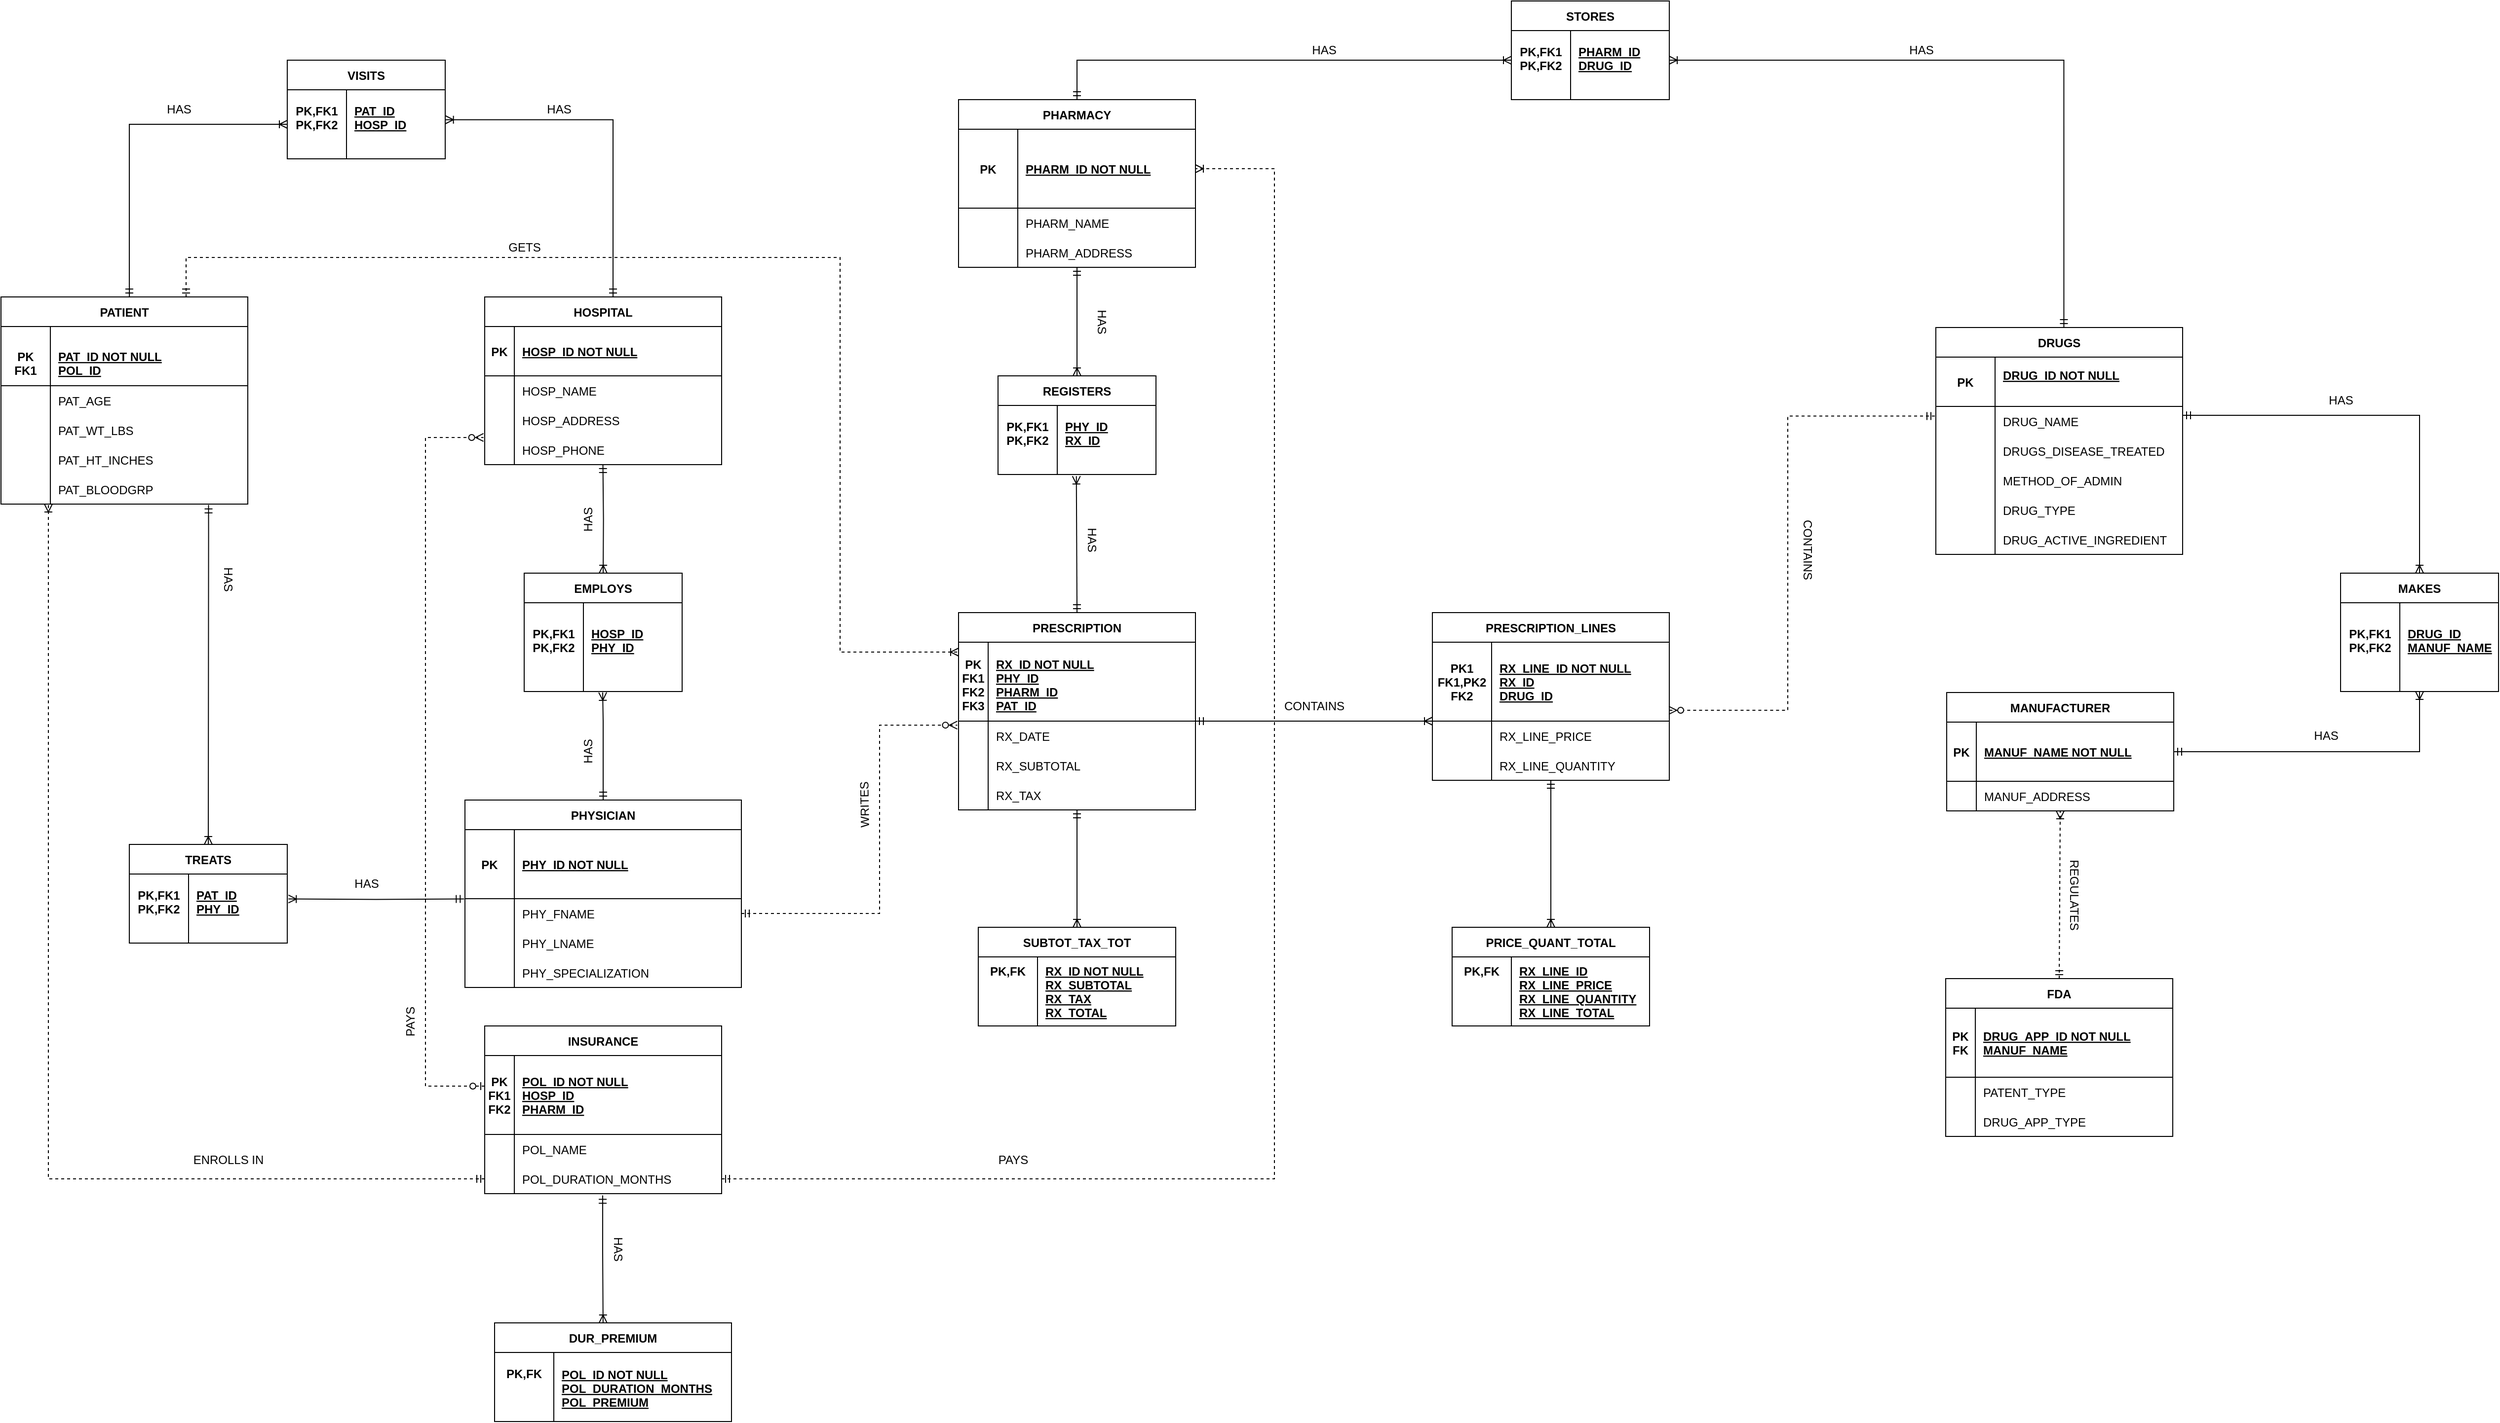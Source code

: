 <mxfile version="20.5.3" type="device"><diagram id="R2lEEEUBdFMjLlhIrx00" name="Page-1"><mxGraphModel dx="1095" dy="947" grid="1" gridSize="10" guides="1" tooltips="1" connect="1" arrows="1" fold="1" page="0" pageScale="1" pageWidth="850" pageHeight="1100" math="0" shadow="0" extFonts="Permanent Marker^https://fonts.googleapis.com/css?family=Permanent+Marker"><root><mxCell id="0"/><mxCell id="1" parent="0"/><mxCell id="C-vyLk0tnHw3VtMMgP7b-2" value="PHYSICIAN" style="shape=table;startSize=30;container=1;collapsible=1;childLayout=tableLayout;fixedRows=1;rowLines=0;fontStyle=1;align=center;resizeLast=1;" parent="1" vertex="1"><mxGeometry x="580" y="590" width="280" height="190" as="geometry"/></mxCell><mxCell id="C-vyLk0tnHw3VtMMgP7b-3" value="" style="shape=partialRectangle;collapsible=0;dropTarget=0;pointerEvents=0;fillColor=none;points=[[0,0.5],[1,0.5]];portConstraint=eastwest;top=0;left=0;right=0;bottom=1;" parent="C-vyLk0tnHw3VtMMgP7b-2" vertex="1"><mxGeometry y="30" width="280" height="70" as="geometry"/></mxCell><mxCell id="C-vyLk0tnHw3VtMMgP7b-4" value="PK" style="shape=partialRectangle;overflow=hidden;connectable=0;fillColor=none;top=0;left=0;bottom=0;right=0;fontStyle=1;" parent="C-vyLk0tnHw3VtMMgP7b-3" vertex="1"><mxGeometry width="50" height="70" as="geometry"><mxRectangle width="50" height="70" as="alternateBounds"/></mxGeometry></mxCell><mxCell id="C-vyLk0tnHw3VtMMgP7b-5" value="PHY_ID NOT NULL" style="shape=partialRectangle;overflow=hidden;connectable=0;fillColor=none;top=0;left=0;bottom=0;right=0;align=left;spacingLeft=6;fontStyle=5;" parent="C-vyLk0tnHw3VtMMgP7b-3" vertex="1"><mxGeometry x="50" width="230" height="70" as="geometry"><mxRectangle width="230" height="70" as="alternateBounds"/></mxGeometry></mxCell><mxCell id="C-vyLk0tnHw3VtMMgP7b-6" value="" style="shape=partialRectangle;collapsible=0;dropTarget=0;pointerEvents=0;fillColor=none;points=[[0,0.5],[1,0.5]];portConstraint=eastwest;top=0;left=0;right=0;bottom=0;" parent="C-vyLk0tnHw3VtMMgP7b-2" vertex="1"><mxGeometry y="100" width="280" height="30" as="geometry"/></mxCell><mxCell id="C-vyLk0tnHw3VtMMgP7b-7" value="" style="shape=partialRectangle;overflow=hidden;connectable=0;fillColor=none;top=0;left=0;bottom=0;right=0;" parent="C-vyLk0tnHw3VtMMgP7b-6" vertex="1"><mxGeometry width="50" height="30" as="geometry"><mxRectangle width="50" height="30" as="alternateBounds"/></mxGeometry></mxCell><mxCell id="C-vyLk0tnHw3VtMMgP7b-8" value="PHY_FNAME" style="shape=partialRectangle;overflow=hidden;connectable=0;fillColor=none;top=0;left=0;bottom=0;right=0;align=left;spacingLeft=6;" parent="C-vyLk0tnHw3VtMMgP7b-6" vertex="1"><mxGeometry x="50" width="230" height="30" as="geometry"><mxRectangle width="230" height="30" as="alternateBounds"/></mxGeometry></mxCell><mxCell id="C-vyLk0tnHw3VtMMgP7b-9" value="" style="shape=partialRectangle;collapsible=0;dropTarget=0;pointerEvents=0;fillColor=none;points=[[0,0.5],[1,0.5]];portConstraint=eastwest;top=0;left=0;right=0;bottom=0;" parent="C-vyLk0tnHw3VtMMgP7b-2" vertex="1"><mxGeometry y="130" width="280" height="30" as="geometry"/></mxCell><mxCell id="C-vyLk0tnHw3VtMMgP7b-10" value="" style="shape=partialRectangle;overflow=hidden;connectable=0;fillColor=none;top=0;left=0;bottom=0;right=0;" parent="C-vyLk0tnHw3VtMMgP7b-9" vertex="1"><mxGeometry width="50" height="30" as="geometry"><mxRectangle width="50" height="30" as="alternateBounds"/></mxGeometry></mxCell><mxCell id="C-vyLk0tnHw3VtMMgP7b-11" value="PHY_LNAME" style="shape=partialRectangle;overflow=hidden;connectable=0;fillColor=none;top=0;left=0;bottom=0;right=0;align=left;spacingLeft=6;" parent="C-vyLk0tnHw3VtMMgP7b-9" vertex="1"><mxGeometry x="50" width="230" height="30" as="geometry"><mxRectangle width="230" height="30" as="alternateBounds"/></mxGeometry></mxCell><mxCell id="gRk83hS2BgvdMHqEXosV-10" value="" style="shape=partialRectangle;collapsible=0;dropTarget=0;pointerEvents=0;fillColor=none;points=[[0,0.5],[1,0.5]];portConstraint=eastwest;top=0;left=0;right=0;bottom=0;" parent="C-vyLk0tnHw3VtMMgP7b-2" vertex="1"><mxGeometry y="160" width="280" height="30" as="geometry"/></mxCell><mxCell id="gRk83hS2BgvdMHqEXosV-11" value="" style="shape=partialRectangle;overflow=hidden;connectable=0;fillColor=none;top=0;left=0;bottom=0;right=0;" parent="gRk83hS2BgvdMHqEXosV-10" vertex="1"><mxGeometry width="50" height="30" as="geometry"><mxRectangle width="50" height="30" as="alternateBounds"/></mxGeometry></mxCell><mxCell id="gRk83hS2BgvdMHqEXosV-12" value="PHY_SPECIALIZATION" style="shape=partialRectangle;overflow=hidden;connectable=0;fillColor=none;top=0;left=0;bottom=0;right=0;align=left;spacingLeft=6;" parent="gRk83hS2BgvdMHqEXosV-10" vertex="1"><mxGeometry x="50" width="230" height="30" as="geometry"><mxRectangle width="230" height="30" as="alternateBounds"/></mxGeometry></mxCell><mxCell id="C-vyLk0tnHw3VtMMgP7b-13" value="HOSPITAL" style="shape=table;startSize=30;container=1;collapsible=1;childLayout=tableLayout;fixedRows=1;rowLines=0;fontStyle=1;align=center;resizeLast=1;" parent="1" vertex="1"><mxGeometry x="600" y="80" width="240" height="170" as="geometry"/></mxCell><mxCell id="C-vyLk0tnHw3VtMMgP7b-14" value="" style="shape=partialRectangle;collapsible=0;dropTarget=0;pointerEvents=0;fillColor=none;points=[[0,0.5],[1,0.5]];portConstraint=eastwest;top=0;left=0;right=0;bottom=1;" parent="C-vyLk0tnHw3VtMMgP7b-13" vertex="1"><mxGeometry y="30" width="240" height="50" as="geometry"/></mxCell><mxCell id="C-vyLk0tnHw3VtMMgP7b-15" value="PK" style="shape=partialRectangle;overflow=hidden;connectable=0;fillColor=none;top=0;left=0;bottom=0;right=0;fontStyle=1;" parent="C-vyLk0tnHw3VtMMgP7b-14" vertex="1"><mxGeometry width="30" height="50" as="geometry"><mxRectangle width="30" height="50" as="alternateBounds"/></mxGeometry></mxCell><mxCell id="C-vyLk0tnHw3VtMMgP7b-16" value="HOSP_ID NOT NULL" style="shape=partialRectangle;overflow=hidden;connectable=0;fillColor=none;top=0;left=0;bottom=0;right=0;align=left;spacingLeft=6;fontStyle=5;" parent="C-vyLk0tnHw3VtMMgP7b-14" vertex="1"><mxGeometry x="30" width="210" height="50" as="geometry"><mxRectangle width="210" height="50" as="alternateBounds"/></mxGeometry></mxCell><mxCell id="C-vyLk0tnHw3VtMMgP7b-17" value="" style="shape=partialRectangle;collapsible=0;dropTarget=0;pointerEvents=0;fillColor=none;points=[[0,0.5],[1,0.5]];portConstraint=eastwest;top=0;left=0;right=0;bottom=0;" parent="C-vyLk0tnHw3VtMMgP7b-13" vertex="1"><mxGeometry y="80" width="240" height="30" as="geometry"/></mxCell><mxCell id="C-vyLk0tnHw3VtMMgP7b-18" value="" style="shape=partialRectangle;overflow=hidden;connectable=0;fillColor=none;top=0;left=0;bottom=0;right=0;" parent="C-vyLk0tnHw3VtMMgP7b-17" vertex="1"><mxGeometry width="30" height="30" as="geometry"><mxRectangle width="30" height="30" as="alternateBounds"/></mxGeometry></mxCell><mxCell id="C-vyLk0tnHw3VtMMgP7b-19" value="HOSP_NAME" style="shape=partialRectangle;overflow=hidden;connectable=0;fillColor=none;top=0;left=0;bottom=0;right=0;align=left;spacingLeft=6;" parent="C-vyLk0tnHw3VtMMgP7b-17" vertex="1"><mxGeometry x="30" width="210" height="30" as="geometry"><mxRectangle width="210" height="30" as="alternateBounds"/></mxGeometry></mxCell><mxCell id="C-vyLk0tnHw3VtMMgP7b-20" value="" style="shape=partialRectangle;collapsible=0;dropTarget=0;pointerEvents=0;fillColor=none;points=[[0,0.5],[1,0.5]];portConstraint=eastwest;top=0;left=0;right=0;bottom=0;" parent="C-vyLk0tnHw3VtMMgP7b-13" vertex="1"><mxGeometry y="110" width="240" height="30" as="geometry"/></mxCell><mxCell id="C-vyLk0tnHw3VtMMgP7b-21" value="" style="shape=partialRectangle;overflow=hidden;connectable=0;fillColor=none;top=0;left=0;bottom=0;right=0;" parent="C-vyLk0tnHw3VtMMgP7b-20" vertex="1"><mxGeometry width="30" height="30" as="geometry"><mxRectangle width="30" height="30" as="alternateBounds"/></mxGeometry></mxCell><mxCell id="C-vyLk0tnHw3VtMMgP7b-22" value="HOSP_ADDRESS" style="shape=partialRectangle;overflow=hidden;connectable=0;fillColor=none;top=0;left=0;bottom=0;right=0;align=left;spacingLeft=6;" parent="C-vyLk0tnHw3VtMMgP7b-20" vertex="1"><mxGeometry x="30" width="210" height="30" as="geometry"><mxRectangle width="210" height="30" as="alternateBounds"/></mxGeometry></mxCell><mxCell id="gRk83hS2BgvdMHqEXosV-14" value="" style="shape=partialRectangle;collapsible=0;dropTarget=0;pointerEvents=0;fillColor=none;points=[[0,0.5],[1,0.5]];portConstraint=eastwest;top=0;left=0;right=0;bottom=0;" parent="C-vyLk0tnHw3VtMMgP7b-13" vertex="1"><mxGeometry y="140" width="240" height="30" as="geometry"/></mxCell><mxCell id="gRk83hS2BgvdMHqEXosV-15" value="" style="shape=partialRectangle;overflow=hidden;connectable=0;fillColor=none;top=0;left=0;bottom=0;right=0;" parent="gRk83hS2BgvdMHqEXosV-14" vertex="1"><mxGeometry width="30" height="30" as="geometry"><mxRectangle width="30" height="30" as="alternateBounds"/></mxGeometry></mxCell><mxCell id="gRk83hS2BgvdMHqEXosV-16" value="HOSP_PHONE" style="shape=partialRectangle;overflow=hidden;connectable=0;fillColor=none;top=0;left=0;bottom=0;right=0;align=left;spacingLeft=6;" parent="gRk83hS2BgvdMHqEXosV-14" vertex="1"><mxGeometry x="30" width="210" height="30" as="geometry"><mxRectangle width="210" height="30" as="alternateBounds"/></mxGeometry></mxCell><mxCell id="C-vyLk0tnHw3VtMMgP7b-23" value="PATIENT" style="shape=table;startSize=30;container=1;collapsible=1;childLayout=tableLayout;fixedRows=1;rowLines=0;fontStyle=1;align=center;resizeLast=1;" parent="1" vertex="1"><mxGeometry x="110" y="80" width="250" height="210" as="geometry"/></mxCell><mxCell id="C-vyLk0tnHw3VtMMgP7b-24" value="" style="shape=partialRectangle;collapsible=0;dropTarget=0;pointerEvents=0;fillColor=none;points=[[0,0.5],[1,0.5]];portConstraint=eastwest;top=0;left=0;right=0;bottom=1;" parent="C-vyLk0tnHw3VtMMgP7b-23" vertex="1"><mxGeometry y="30" width="250" height="60" as="geometry"/></mxCell><mxCell id="C-vyLk0tnHw3VtMMgP7b-25" value="&#xA;PK&#xA;FK1" style="shape=partialRectangle;overflow=hidden;connectable=0;fillColor=none;top=0;left=0;bottom=0;right=0;fontStyle=1;" parent="C-vyLk0tnHw3VtMMgP7b-24" vertex="1"><mxGeometry width="50" height="60" as="geometry"><mxRectangle width="50" height="60" as="alternateBounds"/></mxGeometry></mxCell><mxCell id="C-vyLk0tnHw3VtMMgP7b-26" value="&#xA;PAT_ID NOT NULL&#xA;POL_ID" style="shape=partialRectangle;overflow=hidden;connectable=0;fillColor=none;top=0;left=0;bottom=0;right=0;align=left;spacingLeft=6;fontStyle=5;" parent="C-vyLk0tnHw3VtMMgP7b-24" vertex="1"><mxGeometry x="50" width="200" height="60" as="geometry"><mxRectangle width="200" height="60" as="alternateBounds"/></mxGeometry></mxCell><mxCell id="C-vyLk0tnHw3VtMMgP7b-27" value="" style="shape=partialRectangle;collapsible=0;dropTarget=0;pointerEvents=0;fillColor=none;points=[[0,0.5],[1,0.5]];portConstraint=eastwest;top=0;left=0;right=0;bottom=0;" parent="C-vyLk0tnHw3VtMMgP7b-23" vertex="1"><mxGeometry y="90" width="250" height="30" as="geometry"/></mxCell><mxCell id="C-vyLk0tnHw3VtMMgP7b-28" value="" style="shape=partialRectangle;overflow=hidden;connectable=0;fillColor=none;top=0;left=0;bottom=0;right=0;" parent="C-vyLk0tnHw3VtMMgP7b-27" vertex="1"><mxGeometry width="50" height="30" as="geometry"><mxRectangle width="50" height="30" as="alternateBounds"/></mxGeometry></mxCell><mxCell id="C-vyLk0tnHw3VtMMgP7b-29" value="PAT_AGE" style="shape=partialRectangle;overflow=hidden;connectable=0;fillColor=none;top=0;left=0;bottom=0;right=0;align=left;spacingLeft=6;" parent="C-vyLk0tnHw3VtMMgP7b-27" vertex="1"><mxGeometry x="50" width="200" height="30" as="geometry"><mxRectangle width="200" height="30" as="alternateBounds"/></mxGeometry></mxCell><mxCell id="gRk83hS2BgvdMHqEXosV-1" value="" style="shape=partialRectangle;collapsible=0;dropTarget=0;pointerEvents=0;fillColor=none;points=[[0,0.5],[1,0.5]];portConstraint=eastwest;top=0;left=0;right=0;bottom=0;" parent="C-vyLk0tnHw3VtMMgP7b-23" vertex="1"><mxGeometry y="120" width="250" height="30" as="geometry"/></mxCell><mxCell id="gRk83hS2BgvdMHqEXosV-2" value="" style="shape=partialRectangle;overflow=hidden;connectable=0;fillColor=none;top=0;left=0;bottom=0;right=0;" parent="gRk83hS2BgvdMHqEXosV-1" vertex="1"><mxGeometry width="50" height="30" as="geometry"><mxRectangle width="50" height="30" as="alternateBounds"/></mxGeometry></mxCell><mxCell id="gRk83hS2BgvdMHqEXosV-3" value="PAT_WT_LBS" style="shape=partialRectangle;overflow=hidden;connectable=0;fillColor=none;top=0;left=0;bottom=0;right=0;align=left;spacingLeft=6;" parent="gRk83hS2BgvdMHqEXosV-1" vertex="1"><mxGeometry x="50" width="200" height="30" as="geometry"><mxRectangle width="200" height="30" as="alternateBounds"/></mxGeometry></mxCell><mxCell id="gRk83hS2BgvdMHqEXosV-4" value="" style="shape=partialRectangle;collapsible=0;dropTarget=0;pointerEvents=0;fillColor=none;points=[[0,0.5],[1,0.5]];portConstraint=eastwest;top=0;left=0;right=0;bottom=0;" parent="C-vyLk0tnHw3VtMMgP7b-23" vertex="1"><mxGeometry y="150" width="250" height="30" as="geometry"/></mxCell><mxCell id="gRk83hS2BgvdMHqEXosV-5" value="" style="shape=partialRectangle;overflow=hidden;connectable=0;fillColor=none;top=0;left=0;bottom=0;right=0;" parent="gRk83hS2BgvdMHqEXosV-4" vertex="1"><mxGeometry width="50" height="30" as="geometry"><mxRectangle width="50" height="30" as="alternateBounds"/></mxGeometry></mxCell><mxCell id="gRk83hS2BgvdMHqEXosV-6" value="PAT_HT_INCHES" style="shape=partialRectangle;overflow=hidden;connectable=0;fillColor=none;top=0;left=0;bottom=0;right=0;align=left;spacingLeft=6;" parent="gRk83hS2BgvdMHqEXosV-4" vertex="1"><mxGeometry x="50" width="200" height="30" as="geometry"><mxRectangle width="200" height="30" as="alternateBounds"/></mxGeometry></mxCell><mxCell id="gRk83hS2BgvdMHqEXosV-7" value="" style="shape=partialRectangle;collapsible=0;dropTarget=0;pointerEvents=0;fillColor=none;points=[[0,0.5],[1,0.5]];portConstraint=eastwest;top=0;left=0;right=0;bottom=0;" parent="C-vyLk0tnHw3VtMMgP7b-23" vertex="1"><mxGeometry y="180" width="250" height="30" as="geometry"/></mxCell><mxCell id="gRk83hS2BgvdMHqEXosV-8" value="" style="shape=partialRectangle;overflow=hidden;connectable=0;fillColor=none;top=0;left=0;bottom=0;right=0;" parent="gRk83hS2BgvdMHqEXosV-7" vertex="1"><mxGeometry width="50" height="30" as="geometry"><mxRectangle width="50" height="30" as="alternateBounds"/></mxGeometry></mxCell><mxCell id="gRk83hS2BgvdMHqEXosV-9" value="PAT_BLOODGRP" style="shape=partialRectangle;overflow=hidden;connectable=0;fillColor=none;top=0;left=0;bottom=0;right=0;align=left;spacingLeft=6;" parent="gRk83hS2BgvdMHqEXosV-7" vertex="1"><mxGeometry x="50" width="200" height="30" as="geometry"><mxRectangle width="200" height="30" as="alternateBounds"/></mxGeometry></mxCell><mxCell id="gRk83hS2BgvdMHqEXosV-30" value="PHARMACY" style="shape=table;startSize=30;container=1;collapsible=1;childLayout=tableLayout;fixedRows=1;rowLines=0;fontStyle=1;align=center;resizeLast=1;" parent="1" vertex="1"><mxGeometry x="1080" y="-120" width="240" height="170" as="geometry"/></mxCell><mxCell id="gRk83hS2BgvdMHqEXosV-31" value="" style="shape=partialRectangle;collapsible=0;dropTarget=0;pointerEvents=0;fillColor=none;points=[[0,0.5],[1,0.5]];portConstraint=eastwest;top=0;left=0;right=0;bottom=1;" parent="gRk83hS2BgvdMHqEXosV-30" vertex="1"><mxGeometry y="30" width="240" height="80" as="geometry"/></mxCell><mxCell id="gRk83hS2BgvdMHqEXosV-32" value="PK" style="shape=partialRectangle;overflow=hidden;connectable=0;fillColor=none;top=0;left=0;bottom=0;right=0;fontStyle=1;" parent="gRk83hS2BgvdMHqEXosV-31" vertex="1"><mxGeometry width="60" height="80" as="geometry"><mxRectangle width="60" height="80" as="alternateBounds"/></mxGeometry></mxCell><mxCell id="gRk83hS2BgvdMHqEXosV-33" value="PHARM_ID NOT NULL" style="shape=partialRectangle;overflow=hidden;connectable=0;fillColor=none;top=0;left=0;bottom=0;right=0;align=left;spacingLeft=6;fontStyle=5;" parent="gRk83hS2BgvdMHqEXosV-31" vertex="1"><mxGeometry x="60" width="180" height="80" as="geometry"><mxRectangle width="180" height="80" as="alternateBounds"/></mxGeometry></mxCell><mxCell id="gRk83hS2BgvdMHqEXosV-34" value="" style="shape=partialRectangle;collapsible=0;dropTarget=0;pointerEvents=0;fillColor=none;points=[[0,0.5],[1,0.5]];portConstraint=eastwest;top=0;left=0;right=0;bottom=0;" parent="gRk83hS2BgvdMHqEXosV-30" vertex="1"><mxGeometry y="110" width="240" height="30" as="geometry"/></mxCell><mxCell id="gRk83hS2BgvdMHqEXosV-35" value="" style="shape=partialRectangle;overflow=hidden;connectable=0;fillColor=none;top=0;left=0;bottom=0;right=0;" parent="gRk83hS2BgvdMHqEXosV-34" vertex="1"><mxGeometry width="60" height="30" as="geometry"><mxRectangle width="60" height="30" as="alternateBounds"/></mxGeometry></mxCell><mxCell id="gRk83hS2BgvdMHqEXosV-36" value="PHARM_NAME" style="shape=partialRectangle;overflow=hidden;connectable=0;fillColor=none;top=0;left=0;bottom=0;right=0;align=left;spacingLeft=6;" parent="gRk83hS2BgvdMHqEXosV-34" vertex="1"><mxGeometry x="60" width="180" height="30" as="geometry"><mxRectangle width="180" height="30" as="alternateBounds"/></mxGeometry></mxCell><mxCell id="gRk83hS2BgvdMHqEXosV-37" value="" style="shape=partialRectangle;collapsible=0;dropTarget=0;pointerEvents=0;fillColor=none;points=[[0,0.5],[1,0.5]];portConstraint=eastwest;top=0;left=0;right=0;bottom=0;" parent="gRk83hS2BgvdMHqEXosV-30" vertex="1"><mxGeometry y="140" width="240" height="30" as="geometry"/></mxCell><mxCell id="gRk83hS2BgvdMHqEXosV-38" value="" style="shape=partialRectangle;overflow=hidden;connectable=0;fillColor=none;top=0;left=0;bottom=0;right=0;" parent="gRk83hS2BgvdMHqEXosV-37" vertex="1"><mxGeometry width="60" height="30" as="geometry"><mxRectangle width="60" height="30" as="alternateBounds"/></mxGeometry></mxCell><mxCell id="gRk83hS2BgvdMHqEXosV-39" value="PHARM_ADDRESS" style="shape=partialRectangle;overflow=hidden;connectable=0;fillColor=none;top=0;left=0;bottom=0;right=0;align=left;spacingLeft=6;" parent="gRk83hS2BgvdMHqEXosV-37" vertex="1"><mxGeometry x="60" width="180" height="30" as="geometry"><mxRectangle width="180" height="30" as="alternateBounds"/></mxGeometry></mxCell><mxCell id="gRk83hS2BgvdMHqEXosV-46" value="DRUGS" style="shape=table;startSize=30;container=1;collapsible=1;childLayout=tableLayout;fixedRows=1;rowLines=0;fontStyle=1;align=center;resizeLast=1;" parent="1" vertex="1"><mxGeometry x="2070" y="111" width="250" height="230" as="geometry"/></mxCell><mxCell id="gRk83hS2BgvdMHqEXosV-47" value="" style="shape=partialRectangle;collapsible=0;dropTarget=0;pointerEvents=0;fillColor=none;points=[[0,0.5],[1,0.5]];portConstraint=eastwest;top=0;left=0;right=0;bottom=1;" parent="gRk83hS2BgvdMHqEXosV-46" vertex="1"><mxGeometry y="30" width="250" height="50" as="geometry"/></mxCell><mxCell id="gRk83hS2BgvdMHqEXosV-48" value="PK" style="shape=partialRectangle;overflow=hidden;connectable=0;fillColor=none;top=0;left=0;bottom=0;right=0;fontStyle=1;" parent="gRk83hS2BgvdMHqEXosV-47" vertex="1"><mxGeometry width="60" height="50" as="geometry"><mxRectangle width="60" height="50" as="alternateBounds"/></mxGeometry></mxCell><mxCell id="gRk83hS2BgvdMHqEXosV-49" value="DRUG_ID NOT NULL&#xA;" style="shape=partialRectangle;overflow=hidden;connectable=0;fillColor=none;top=0;left=0;bottom=0;right=0;align=left;spacingLeft=6;fontStyle=5;" parent="gRk83hS2BgvdMHqEXosV-47" vertex="1"><mxGeometry x="60" width="190" height="50" as="geometry"><mxRectangle width="190" height="50" as="alternateBounds"/></mxGeometry></mxCell><mxCell id="gRk83hS2BgvdMHqEXosV-50" value="" style="shape=partialRectangle;collapsible=0;dropTarget=0;pointerEvents=0;fillColor=none;points=[[0,0.5],[1,0.5]];portConstraint=eastwest;top=0;left=0;right=0;bottom=0;" parent="gRk83hS2BgvdMHqEXosV-46" vertex="1"><mxGeometry y="80" width="250" height="30" as="geometry"/></mxCell><mxCell id="gRk83hS2BgvdMHqEXosV-51" value="" style="shape=partialRectangle;overflow=hidden;connectable=0;fillColor=none;top=0;left=0;bottom=0;right=0;" parent="gRk83hS2BgvdMHqEXosV-50" vertex="1"><mxGeometry width="60" height="30" as="geometry"><mxRectangle width="60" height="30" as="alternateBounds"/></mxGeometry></mxCell><mxCell id="gRk83hS2BgvdMHqEXosV-52" value="DRUG_NAME" style="shape=partialRectangle;overflow=hidden;connectable=0;fillColor=none;top=0;left=0;bottom=0;right=0;align=left;spacingLeft=6;" parent="gRk83hS2BgvdMHqEXosV-50" vertex="1"><mxGeometry x="60" width="190" height="30" as="geometry"><mxRectangle width="190" height="30" as="alternateBounds"/></mxGeometry></mxCell><mxCell id="gRk83hS2BgvdMHqEXosV-53" value="" style="shape=partialRectangle;collapsible=0;dropTarget=0;pointerEvents=0;fillColor=none;points=[[0,0.5],[1,0.5]];portConstraint=eastwest;top=0;left=0;right=0;bottom=0;" parent="gRk83hS2BgvdMHqEXosV-46" vertex="1"><mxGeometry y="110" width="250" height="30" as="geometry"/></mxCell><mxCell id="gRk83hS2BgvdMHqEXosV-54" value="" style="shape=partialRectangle;overflow=hidden;connectable=0;fillColor=none;top=0;left=0;bottom=0;right=0;" parent="gRk83hS2BgvdMHqEXosV-53" vertex="1"><mxGeometry width="60" height="30" as="geometry"><mxRectangle width="60" height="30" as="alternateBounds"/></mxGeometry></mxCell><mxCell id="gRk83hS2BgvdMHqEXosV-55" value="DRUGS_DISEASE_TREATED" style="shape=partialRectangle;overflow=hidden;connectable=0;fillColor=none;top=0;left=0;bottom=0;right=0;align=left;spacingLeft=6;" parent="gRk83hS2BgvdMHqEXosV-53" vertex="1"><mxGeometry x="60" width="190" height="30" as="geometry"><mxRectangle width="190" height="30" as="alternateBounds"/></mxGeometry></mxCell><mxCell id="hfn8qFS0H0tuUt2r3HlN-100" value="" style="shape=partialRectangle;collapsible=0;dropTarget=0;pointerEvents=0;fillColor=none;points=[[0,0.5],[1,0.5]];portConstraint=eastwest;top=0;left=0;right=0;bottom=0;" parent="gRk83hS2BgvdMHqEXosV-46" vertex="1"><mxGeometry y="140" width="250" height="30" as="geometry"/></mxCell><mxCell id="hfn8qFS0H0tuUt2r3HlN-101" value="" style="shape=partialRectangle;overflow=hidden;connectable=0;fillColor=none;top=0;left=0;bottom=0;right=0;" parent="hfn8qFS0H0tuUt2r3HlN-100" vertex="1"><mxGeometry width="60" height="30" as="geometry"><mxRectangle width="60" height="30" as="alternateBounds"/></mxGeometry></mxCell><mxCell id="hfn8qFS0H0tuUt2r3HlN-102" value="METHOD_OF_ADMIN" style="shape=partialRectangle;overflow=hidden;connectable=0;fillColor=none;top=0;left=0;bottom=0;right=0;align=left;spacingLeft=6;" parent="hfn8qFS0H0tuUt2r3HlN-100" vertex="1"><mxGeometry x="60" width="190" height="30" as="geometry"><mxRectangle width="190" height="30" as="alternateBounds"/></mxGeometry></mxCell><mxCell id="hfn8qFS0H0tuUt2r3HlN-103" value="" style="shape=partialRectangle;collapsible=0;dropTarget=0;pointerEvents=0;fillColor=none;points=[[0,0.5],[1,0.5]];portConstraint=eastwest;top=0;left=0;right=0;bottom=0;" parent="gRk83hS2BgvdMHqEXosV-46" vertex="1"><mxGeometry y="170" width="250" height="30" as="geometry"/></mxCell><mxCell id="hfn8qFS0H0tuUt2r3HlN-104" value="" style="shape=partialRectangle;overflow=hidden;connectable=0;fillColor=none;top=0;left=0;bottom=0;right=0;" parent="hfn8qFS0H0tuUt2r3HlN-103" vertex="1"><mxGeometry width="60" height="30" as="geometry"><mxRectangle width="60" height="30" as="alternateBounds"/></mxGeometry></mxCell><mxCell id="hfn8qFS0H0tuUt2r3HlN-105" value="DRUG_TYPE" style="shape=partialRectangle;overflow=hidden;connectable=0;fillColor=none;top=0;left=0;bottom=0;right=0;align=left;spacingLeft=6;" parent="hfn8qFS0H0tuUt2r3HlN-103" vertex="1"><mxGeometry x="60" width="190" height="30" as="geometry"><mxRectangle width="190" height="30" as="alternateBounds"/></mxGeometry></mxCell><mxCell id="hfn8qFS0H0tuUt2r3HlN-109" value="" style="shape=partialRectangle;collapsible=0;dropTarget=0;pointerEvents=0;fillColor=none;points=[[0,0.5],[1,0.5]];portConstraint=eastwest;top=0;left=0;right=0;bottom=0;" parent="gRk83hS2BgvdMHqEXosV-46" vertex="1"><mxGeometry y="200" width="250" height="30" as="geometry"/></mxCell><mxCell id="hfn8qFS0H0tuUt2r3HlN-110" value="" style="shape=partialRectangle;overflow=hidden;connectable=0;fillColor=none;top=0;left=0;bottom=0;right=0;" parent="hfn8qFS0H0tuUt2r3HlN-109" vertex="1"><mxGeometry width="60" height="30" as="geometry"><mxRectangle width="60" height="30" as="alternateBounds"/></mxGeometry></mxCell><mxCell id="hfn8qFS0H0tuUt2r3HlN-111" value="DRUG_ACTIVE_INGREDIENT" style="shape=partialRectangle;overflow=hidden;connectable=0;fillColor=none;top=0;left=0;bottom=0;right=0;align=left;spacingLeft=6;" parent="hfn8qFS0H0tuUt2r3HlN-109" vertex="1"><mxGeometry x="60" width="190" height="30" as="geometry"><mxRectangle width="190" height="30" as="alternateBounds"/></mxGeometry></mxCell><mxCell id="gRk83hS2BgvdMHqEXosV-63" value="MANUFACTURER" style="shape=table;startSize=30;container=1;collapsible=1;childLayout=tableLayout;fixedRows=1;rowLines=0;fontStyle=1;align=center;resizeLast=1;" parent="1" vertex="1"><mxGeometry x="2081" y="481" width="230" height="120" as="geometry"/></mxCell><mxCell id="gRk83hS2BgvdMHqEXosV-64" value="" style="shape=partialRectangle;collapsible=0;dropTarget=0;pointerEvents=0;fillColor=none;points=[[0,0.5],[1,0.5]];portConstraint=eastwest;top=0;left=0;right=0;bottom=1;" parent="gRk83hS2BgvdMHqEXosV-63" vertex="1"><mxGeometry y="30" width="230" height="60" as="geometry"/></mxCell><mxCell id="gRk83hS2BgvdMHqEXosV-65" value="PK" style="shape=partialRectangle;overflow=hidden;connectable=0;fillColor=none;top=0;left=0;bottom=0;right=0;fontStyle=1;" parent="gRk83hS2BgvdMHqEXosV-64" vertex="1"><mxGeometry width="30" height="60" as="geometry"><mxRectangle width="30" height="60" as="alternateBounds"/></mxGeometry></mxCell><mxCell id="gRk83hS2BgvdMHqEXosV-66" value="MANUF_NAME NOT NULL" style="shape=partialRectangle;overflow=hidden;connectable=0;fillColor=none;top=0;left=0;bottom=0;right=0;align=left;spacingLeft=6;fontStyle=5;" parent="gRk83hS2BgvdMHqEXosV-64" vertex="1"><mxGeometry x="30" width="200" height="60" as="geometry"><mxRectangle width="200" height="60" as="alternateBounds"/></mxGeometry></mxCell><mxCell id="gRk83hS2BgvdMHqEXosV-70" value="" style="shape=partialRectangle;collapsible=0;dropTarget=0;pointerEvents=0;fillColor=none;points=[[0,0.5],[1,0.5]];portConstraint=eastwest;top=0;left=0;right=0;bottom=0;" parent="gRk83hS2BgvdMHqEXosV-63" vertex="1"><mxGeometry y="90" width="230" height="30" as="geometry"/></mxCell><mxCell id="gRk83hS2BgvdMHqEXosV-71" value="" style="shape=partialRectangle;overflow=hidden;connectable=0;fillColor=none;top=0;left=0;bottom=0;right=0;" parent="gRk83hS2BgvdMHqEXosV-70" vertex="1"><mxGeometry width="30" height="30" as="geometry"><mxRectangle width="30" height="30" as="alternateBounds"/></mxGeometry></mxCell><mxCell id="gRk83hS2BgvdMHqEXosV-72" value="MANUF_ADDRESS" style="shape=partialRectangle;overflow=hidden;connectable=0;fillColor=none;top=0;left=0;bottom=0;right=0;align=left;spacingLeft=6;" parent="gRk83hS2BgvdMHqEXosV-70" vertex="1"><mxGeometry x="30" width="200" height="30" as="geometry"><mxRectangle width="200" height="30" as="alternateBounds"/></mxGeometry></mxCell><mxCell id="gRk83hS2BgvdMHqEXosV-74" value="FDA" style="shape=table;startSize=30;container=1;collapsible=1;childLayout=tableLayout;fixedRows=1;rowLines=0;fontStyle=1;align=center;resizeLast=1;" parent="1" vertex="1"><mxGeometry x="2080" y="771" width="230" height="160" as="geometry"/></mxCell><mxCell id="gRk83hS2BgvdMHqEXosV-75" value="" style="shape=partialRectangle;collapsible=0;dropTarget=0;pointerEvents=0;fillColor=none;points=[[0,0.5],[1,0.5]];portConstraint=eastwest;top=0;left=0;right=0;bottom=1;" parent="gRk83hS2BgvdMHqEXosV-74" vertex="1"><mxGeometry y="30" width="230" height="70" as="geometry"/></mxCell><mxCell id="gRk83hS2BgvdMHqEXosV-76" value="PK&#xA;FK" style="shape=partialRectangle;overflow=hidden;connectable=0;fillColor=none;top=0;left=0;bottom=0;right=0;fontStyle=1;" parent="gRk83hS2BgvdMHqEXosV-75" vertex="1"><mxGeometry width="30" height="70" as="geometry"><mxRectangle width="30" height="70" as="alternateBounds"/></mxGeometry></mxCell><mxCell id="gRk83hS2BgvdMHqEXosV-77" value="DRUG_APP_ID NOT NULL&#xA;MANUF_NAME" style="shape=partialRectangle;overflow=hidden;connectable=0;fillColor=none;top=0;left=0;bottom=0;right=0;align=left;spacingLeft=6;fontStyle=5;" parent="gRk83hS2BgvdMHqEXosV-75" vertex="1"><mxGeometry x="30" width="200" height="70" as="geometry"><mxRectangle width="200" height="70" as="alternateBounds"/></mxGeometry></mxCell><mxCell id="gRk83hS2BgvdMHqEXosV-78" value="" style="shape=partialRectangle;collapsible=0;dropTarget=0;pointerEvents=0;fillColor=none;points=[[0,0.5],[1,0.5]];portConstraint=eastwest;top=0;left=0;right=0;bottom=0;" parent="gRk83hS2BgvdMHqEXosV-74" vertex="1"><mxGeometry y="100" width="230" height="30" as="geometry"/></mxCell><mxCell id="gRk83hS2BgvdMHqEXosV-79" value="" style="shape=partialRectangle;overflow=hidden;connectable=0;fillColor=none;top=0;left=0;bottom=0;right=0;" parent="gRk83hS2BgvdMHqEXosV-78" vertex="1"><mxGeometry width="30" height="30" as="geometry"><mxRectangle width="30" height="30" as="alternateBounds"/></mxGeometry></mxCell><mxCell id="gRk83hS2BgvdMHqEXosV-80" value="PATENT_TYPE" style="shape=partialRectangle;overflow=hidden;connectable=0;fillColor=none;top=0;left=0;bottom=0;right=0;align=left;spacingLeft=6;" parent="gRk83hS2BgvdMHqEXosV-78" vertex="1"><mxGeometry x="30" width="200" height="30" as="geometry"><mxRectangle width="200" height="30" as="alternateBounds"/></mxGeometry></mxCell><mxCell id="gRk83hS2BgvdMHqEXosV-81" value="" style="shape=partialRectangle;collapsible=0;dropTarget=0;pointerEvents=0;fillColor=none;points=[[0,0.5],[1,0.5]];portConstraint=eastwest;top=0;left=0;right=0;bottom=0;" parent="gRk83hS2BgvdMHqEXosV-74" vertex="1"><mxGeometry y="130" width="230" height="30" as="geometry"/></mxCell><mxCell id="gRk83hS2BgvdMHqEXosV-82" value="" style="shape=partialRectangle;overflow=hidden;connectable=0;fillColor=none;top=0;left=0;bottom=0;right=0;" parent="gRk83hS2BgvdMHqEXosV-81" vertex="1"><mxGeometry width="30" height="30" as="geometry"><mxRectangle width="30" height="30" as="alternateBounds"/></mxGeometry></mxCell><mxCell id="gRk83hS2BgvdMHqEXosV-83" value="DRUG_APP_TYPE" style="shape=partialRectangle;overflow=hidden;connectable=0;fillColor=none;top=0;left=0;bottom=0;right=0;align=left;spacingLeft=6;" parent="gRk83hS2BgvdMHqEXosV-81" vertex="1"><mxGeometry x="30" width="200" height="30" as="geometry"><mxRectangle width="200" height="30" as="alternateBounds"/></mxGeometry></mxCell><mxCell id="gRk83hS2BgvdMHqEXosV-84" value="" style="fontSize=12;html=1;endArrow=ERoneToMany;startArrow=ERmandOne;rounded=0;exitX=0.5;exitY=0;exitDx=0;exitDy=0;dashed=1;entryX=0.5;entryY=1;entryDx=0;entryDy=0;" parent="1" source="gRk83hS2BgvdMHqEXosV-74" target="gRk83hS2BgvdMHqEXosV-63" edge="1"><mxGeometry width="100" height="100" relative="1" as="geometry"><mxPoint x="2189.04" y="721" as="sourcePoint"/><mxPoint x="2150" y="641" as="targetPoint"/></mxGeometry></mxCell><mxCell id="gRk83hS2BgvdMHqEXosV-89" value="INSURANCE" style="shape=table;startSize=30;container=1;collapsible=1;childLayout=tableLayout;fixedRows=1;rowLines=0;fontStyle=1;align=center;resizeLast=1;" parent="1" vertex="1"><mxGeometry x="600" y="819" width="240" height="170" as="geometry"/></mxCell><mxCell id="gRk83hS2BgvdMHqEXosV-90" value="" style="shape=partialRectangle;collapsible=0;dropTarget=0;pointerEvents=0;fillColor=none;points=[[0,0.5],[1,0.5]];portConstraint=eastwest;top=0;left=0;right=0;bottom=1;" parent="gRk83hS2BgvdMHqEXosV-89" vertex="1"><mxGeometry y="30" width="240" height="80" as="geometry"/></mxCell><mxCell id="gRk83hS2BgvdMHqEXosV-91" value="&#xA;PK&#xA;FK1&#xA;FK2&#xA;" style="shape=partialRectangle;overflow=hidden;connectable=0;fillColor=none;top=0;left=0;bottom=0;right=0;fontStyle=1;" parent="gRk83hS2BgvdMHqEXosV-90" vertex="1"><mxGeometry width="30" height="80" as="geometry"><mxRectangle width="30" height="80" as="alternateBounds"/></mxGeometry></mxCell><mxCell id="gRk83hS2BgvdMHqEXosV-92" value="&#xA;POL_ID NOT NULL&#xA;HOSP_ID&#xA;PHARM_ID&#xA;" style="shape=partialRectangle;overflow=hidden;connectable=0;fillColor=none;top=0;left=0;bottom=0;right=0;align=left;spacingLeft=6;fontStyle=5;" parent="gRk83hS2BgvdMHqEXosV-90" vertex="1"><mxGeometry x="30" width="210" height="80" as="geometry"><mxRectangle width="210" height="80" as="alternateBounds"/></mxGeometry></mxCell><mxCell id="gRk83hS2BgvdMHqEXosV-93" value="" style="shape=partialRectangle;collapsible=0;dropTarget=0;pointerEvents=0;fillColor=none;points=[[0,0.5],[1,0.5]];portConstraint=eastwest;top=0;left=0;right=0;bottom=0;" parent="gRk83hS2BgvdMHqEXosV-89" vertex="1"><mxGeometry y="110" width="240" height="30" as="geometry"/></mxCell><mxCell id="gRk83hS2BgvdMHqEXosV-94" value="" style="shape=partialRectangle;overflow=hidden;connectable=0;fillColor=none;top=0;left=0;bottom=0;right=0;" parent="gRk83hS2BgvdMHqEXosV-93" vertex="1"><mxGeometry width="30" height="30" as="geometry"><mxRectangle width="30" height="30" as="alternateBounds"/></mxGeometry></mxCell><mxCell id="gRk83hS2BgvdMHqEXosV-95" value="POL_NAME" style="shape=partialRectangle;overflow=hidden;connectable=0;fillColor=none;top=0;left=0;bottom=0;right=0;align=left;spacingLeft=6;" parent="gRk83hS2BgvdMHqEXosV-93" vertex="1"><mxGeometry x="30" width="210" height="30" as="geometry"><mxRectangle width="210" height="30" as="alternateBounds"/></mxGeometry></mxCell><mxCell id="gRk83hS2BgvdMHqEXosV-96" value="" style="shape=partialRectangle;collapsible=0;dropTarget=0;pointerEvents=0;fillColor=none;points=[[0,0.5],[1,0.5]];portConstraint=eastwest;top=0;left=0;right=0;bottom=0;" parent="gRk83hS2BgvdMHqEXosV-89" vertex="1"><mxGeometry y="140" width="240" height="30" as="geometry"/></mxCell><mxCell id="gRk83hS2BgvdMHqEXosV-97" value="" style="shape=partialRectangle;overflow=hidden;connectable=0;fillColor=none;top=0;left=0;bottom=0;right=0;" parent="gRk83hS2BgvdMHqEXosV-96" vertex="1"><mxGeometry width="30" height="30" as="geometry"><mxRectangle width="30" height="30" as="alternateBounds"/></mxGeometry></mxCell><mxCell id="gRk83hS2BgvdMHqEXosV-98" value="POL_DURATION_MONTHS" style="shape=partialRectangle;overflow=hidden;connectable=0;fillColor=none;top=0;left=0;bottom=0;right=0;align=left;spacingLeft=6;" parent="gRk83hS2BgvdMHqEXosV-96" vertex="1"><mxGeometry x="30" width="210" height="30" as="geometry"><mxRectangle width="210" height="30" as="alternateBounds"/></mxGeometry></mxCell><mxCell id="gRk83hS2BgvdMHqEXosV-102" value="" style="fontSize=12;html=1;endArrow=ERoneToMany;startArrow=ERmandOne;rounded=0;exitX=0;exitY=0.5;exitDx=0;exitDy=0;edgeStyle=orthogonalEdgeStyle;dashed=1;" parent="1" source="gRk83hS2BgvdMHqEXosV-96" edge="1"><mxGeometry width="100" height="100" relative="1" as="geometry"><mxPoint x="280" y="779.28" as="sourcePoint"/><mxPoint x="158" y="290" as="targetPoint"/><Array as="points"><mxPoint x="158" y="974"/></Array></mxGeometry></mxCell><mxCell id="gRk83hS2BgvdMHqEXosV-103" value="" style="edgeStyle=orthogonalEdgeStyle;fontSize=12;html=1;endArrow=ERoneToMany;startArrow=ERmandOne;rounded=0;exitX=1;exitY=0.5;exitDx=0;exitDy=0;dashed=1;entryX=1;entryY=0.5;entryDx=0;entryDy=0;" parent="1" source="gRk83hS2BgvdMHqEXosV-96" target="gRk83hS2BgvdMHqEXosV-31" edge="1"><mxGeometry width="100" height="100" relative="1" as="geometry"><mxPoint x="940" y="670" as="sourcePoint"/><mxPoint x="1430" y="820" as="targetPoint"/><Array as="points"><mxPoint x="1400" y="974"/><mxPoint x="1400" y="-50"/></Array></mxGeometry></mxCell><mxCell id="gRk83hS2BgvdMHqEXosV-104" value="" style="edgeStyle=orthogonalEdgeStyle;fontSize=12;html=1;endArrow=ERzeroToMany;startArrow=ERzeroToOne;rounded=0;exitX=0;exitY=0.387;exitDx=0;exitDy=0;dashed=1;entryX=-0.005;entryY=0.116;entryDx=0;entryDy=0;entryPerimeter=0;exitPerimeter=0;" parent="1" source="gRk83hS2BgvdMHqEXosV-90" edge="1"><mxGeometry width="100" height="100" relative="1" as="geometry"><mxPoint x="600.0" y="749" as="sourcePoint"/><mxPoint x="598.8" y="222.48" as="targetPoint"/><Array as="points"><mxPoint x="540" y="880"/><mxPoint x="540" y="223"/></Array></mxGeometry></mxCell><mxCell id="hfn8qFS0H0tuUt2r3HlN-4" value="PAYS" style="text;html=1;align=center;verticalAlign=middle;resizable=0;points=[];autosize=1;strokeColor=none;fillColor=none;rotation=-90;" parent="1" vertex="1"><mxGeometry x="500" y="800" width="50" height="30" as="geometry"/></mxCell><mxCell id="hfn8qFS0H0tuUt2r3HlN-6" value="ENROLLS IN" style="text;html=1;align=center;verticalAlign=middle;resizable=0;points=[];autosize=1;strokeColor=none;fillColor=none;" parent="1" vertex="1"><mxGeometry x="295" y="940" width="90" height="30" as="geometry"/></mxCell><mxCell id="hfn8qFS0H0tuUt2r3HlN-8" value="PAYS" style="text;html=1;align=center;verticalAlign=middle;resizable=0;points=[];autosize=1;strokeColor=none;fillColor=none;" parent="1" vertex="1"><mxGeometry x="1110" y="940" width="50" height="30" as="geometry"/></mxCell><mxCell id="hfn8qFS0H0tuUt2r3HlN-11" value="REGULATES" style="text;html=1;align=center;verticalAlign=middle;resizable=0;points=[];autosize=1;strokeColor=none;fillColor=none;rotation=90;" parent="1" vertex="1"><mxGeometry x="2165" y="671" width="90" height="30" as="geometry"/></mxCell><mxCell id="hfn8qFS0H0tuUt2r3HlN-15" value="PRESCRIPTION" style="shape=table;startSize=30;container=1;collapsible=1;childLayout=tableLayout;fixedRows=1;rowLines=0;fontStyle=1;align=center;resizeLast=1;" parent="1" vertex="1"><mxGeometry x="1080" y="400" width="240" height="200" as="geometry"/></mxCell><mxCell id="hfn8qFS0H0tuUt2r3HlN-16" value="" style="shape=partialRectangle;collapsible=0;dropTarget=0;pointerEvents=0;fillColor=none;points=[[0,0.5],[1,0.5]];portConstraint=eastwest;top=0;left=0;right=0;bottom=1;" parent="hfn8qFS0H0tuUt2r3HlN-15" vertex="1"><mxGeometry y="30" width="240" height="80" as="geometry"/></mxCell><mxCell id="hfn8qFS0H0tuUt2r3HlN-17" value="&#xA;PK&#xA;FK1&#xA;FK2&#xA;FK3&#xA;" style="shape=partialRectangle;overflow=hidden;connectable=0;fillColor=none;top=0;left=0;bottom=0;right=0;fontStyle=1;" parent="hfn8qFS0H0tuUt2r3HlN-16" vertex="1"><mxGeometry width="30" height="80" as="geometry"><mxRectangle width="30" height="80" as="alternateBounds"/></mxGeometry></mxCell><mxCell id="hfn8qFS0H0tuUt2r3HlN-18" value="&#xA;RX_ID NOT NULL&#xA;PHY_ID&#xA;PHARM_ID&#xA;PAT_ID&#xA;" style="shape=partialRectangle;overflow=hidden;connectable=0;fillColor=none;top=0;left=0;bottom=0;right=0;align=left;spacingLeft=6;fontStyle=5;" parent="hfn8qFS0H0tuUt2r3HlN-16" vertex="1"><mxGeometry x="30" width="210" height="80" as="geometry"><mxRectangle width="210" height="80" as="alternateBounds"/></mxGeometry></mxCell><mxCell id="hfn8qFS0H0tuUt2r3HlN-19" value="" style="shape=partialRectangle;collapsible=0;dropTarget=0;pointerEvents=0;fillColor=none;points=[[0,0.5],[1,0.5]];portConstraint=eastwest;top=0;left=0;right=0;bottom=0;" parent="hfn8qFS0H0tuUt2r3HlN-15" vertex="1"><mxGeometry y="110" width="240" height="30" as="geometry"/></mxCell><mxCell id="hfn8qFS0H0tuUt2r3HlN-20" value="" style="shape=partialRectangle;overflow=hidden;connectable=0;fillColor=none;top=0;left=0;bottom=0;right=0;" parent="hfn8qFS0H0tuUt2r3HlN-19" vertex="1"><mxGeometry width="30" height="30" as="geometry"><mxRectangle width="30" height="30" as="alternateBounds"/></mxGeometry></mxCell><mxCell id="hfn8qFS0H0tuUt2r3HlN-21" value="RX_DATE" style="shape=partialRectangle;overflow=hidden;connectable=0;fillColor=none;top=0;left=0;bottom=0;right=0;align=left;spacingLeft=6;" parent="hfn8qFS0H0tuUt2r3HlN-19" vertex="1"><mxGeometry x="30" width="210" height="30" as="geometry"><mxRectangle width="210" height="30" as="alternateBounds"/></mxGeometry></mxCell><mxCell id="hfn8qFS0H0tuUt2r3HlN-22" value="" style="shape=partialRectangle;collapsible=0;dropTarget=0;pointerEvents=0;fillColor=none;points=[[0,0.5],[1,0.5]];portConstraint=eastwest;top=0;left=0;right=0;bottom=0;" parent="hfn8qFS0H0tuUt2r3HlN-15" vertex="1"><mxGeometry y="140" width="240" height="30" as="geometry"/></mxCell><mxCell id="hfn8qFS0H0tuUt2r3HlN-23" value="" style="shape=partialRectangle;overflow=hidden;connectable=0;fillColor=none;top=0;left=0;bottom=0;right=0;" parent="hfn8qFS0H0tuUt2r3HlN-22" vertex="1"><mxGeometry width="30" height="30" as="geometry"><mxRectangle width="30" height="30" as="alternateBounds"/></mxGeometry></mxCell><mxCell id="hfn8qFS0H0tuUt2r3HlN-24" value="RX_SUBTOTAL" style="shape=partialRectangle;overflow=hidden;connectable=0;fillColor=none;top=0;left=0;bottom=0;right=0;align=left;spacingLeft=6;" parent="hfn8qFS0H0tuUt2r3HlN-22" vertex="1"><mxGeometry x="30" width="210" height="30" as="geometry"><mxRectangle width="210" height="30" as="alternateBounds"/></mxGeometry></mxCell><mxCell id="hfn8qFS0H0tuUt2r3HlN-25" value="" style="shape=partialRectangle;collapsible=0;dropTarget=0;pointerEvents=0;fillColor=none;points=[[0,0.5],[1,0.5]];portConstraint=eastwest;top=0;left=0;right=0;bottom=0;" parent="hfn8qFS0H0tuUt2r3HlN-15" vertex="1"><mxGeometry y="170" width="240" height="30" as="geometry"/></mxCell><mxCell id="hfn8qFS0H0tuUt2r3HlN-26" value="" style="shape=partialRectangle;overflow=hidden;connectable=0;fillColor=none;top=0;left=0;bottom=0;right=0;" parent="hfn8qFS0H0tuUt2r3HlN-25" vertex="1"><mxGeometry width="30" height="30" as="geometry"><mxRectangle width="30" height="30" as="alternateBounds"/></mxGeometry></mxCell><mxCell id="hfn8qFS0H0tuUt2r3HlN-27" value="RX_TAX" style="shape=partialRectangle;overflow=hidden;connectable=0;fillColor=none;top=0;left=0;bottom=0;right=0;align=left;spacingLeft=6;" parent="hfn8qFS0H0tuUt2r3HlN-25" vertex="1"><mxGeometry x="30" width="210" height="30" as="geometry"><mxRectangle width="210" height="30" as="alternateBounds"/></mxGeometry></mxCell><mxCell id="hfn8qFS0H0tuUt2r3HlN-31" value="PRESCRIPTION_LINES" style="shape=table;startSize=30;container=1;collapsible=1;childLayout=tableLayout;fixedRows=1;rowLines=0;fontStyle=1;align=center;resizeLast=1;" parent="1" vertex="1"><mxGeometry x="1560" y="400" width="240" height="170" as="geometry"/></mxCell><mxCell id="hfn8qFS0H0tuUt2r3HlN-32" value="" style="shape=partialRectangle;collapsible=0;dropTarget=0;pointerEvents=0;fillColor=none;points=[[0,0.5],[1,0.5]];portConstraint=eastwest;top=0;left=0;right=0;bottom=1;" parent="hfn8qFS0H0tuUt2r3HlN-31" vertex="1"><mxGeometry y="30" width="240" height="80" as="geometry"/></mxCell><mxCell id="hfn8qFS0H0tuUt2r3HlN-33" value="&#xA;PK1&#xA;FK1,PK2&#xA;FK2&#xA;" style="shape=partialRectangle;overflow=hidden;connectable=0;fillColor=none;top=0;left=0;bottom=0;right=0;fontStyle=1;" parent="hfn8qFS0H0tuUt2r3HlN-32" vertex="1"><mxGeometry width="60" height="80" as="geometry"><mxRectangle width="60" height="80" as="alternateBounds"/></mxGeometry></mxCell><mxCell id="hfn8qFS0H0tuUt2r3HlN-34" value="&#xA;RX_LINE_ID NOT NULL&#xA;RX_ID&#xA;DRUG_ID&#xA;" style="shape=partialRectangle;overflow=hidden;connectable=0;fillColor=none;top=0;left=0;bottom=0;right=0;align=left;spacingLeft=6;fontStyle=5;" parent="hfn8qFS0H0tuUt2r3HlN-32" vertex="1"><mxGeometry x="60" width="180" height="80" as="geometry"><mxRectangle width="180" height="80" as="alternateBounds"/></mxGeometry></mxCell><mxCell id="hfn8qFS0H0tuUt2r3HlN-35" value="" style="shape=partialRectangle;collapsible=0;dropTarget=0;pointerEvents=0;fillColor=none;points=[[0,0.5],[1,0.5]];portConstraint=eastwest;top=0;left=0;right=0;bottom=0;" parent="hfn8qFS0H0tuUt2r3HlN-31" vertex="1"><mxGeometry y="110" width="240" height="30" as="geometry"/></mxCell><mxCell id="hfn8qFS0H0tuUt2r3HlN-36" value="" style="shape=partialRectangle;overflow=hidden;connectable=0;fillColor=none;top=0;left=0;bottom=0;right=0;" parent="hfn8qFS0H0tuUt2r3HlN-35" vertex="1"><mxGeometry width="60" height="30" as="geometry"><mxRectangle width="60" height="30" as="alternateBounds"/></mxGeometry></mxCell><mxCell id="hfn8qFS0H0tuUt2r3HlN-37" value="RX_LINE_PRICE" style="shape=partialRectangle;overflow=hidden;connectable=0;fillColor=none;top=0;left=0;bottom=0;right=0;align=left;spacingLeft=6;" parent="hfn8qFS0H0tuUt2r3HlN-35" vertex="1"><mxGeometry x="60" width="180" height="30" as="geometry"><mxRectangle width="180" height="30" as="alternateBounds"/></mxGeometry></mxCell><mxCell id="hfn8qFS0H0tuUt2r3HlN-38" value="" style="shape=partialRectangle;collapsible=0;dropTarget=0;pointerEvents=0;fillColor=none;points=[[0,0.5],[1,0.5]];portConstraint=eastwest;top=0;left=0;right=0;bottom=0;" parent="hfn8qFS0H0tuUt2r3HlN-31" vertex="1"><mxGeometry y="140" width="240" height="30" as="geometry"/></mxCell><mxCell id="hfn8qFS0H0tuUt2r3HlN-39" value="" style="shape=partialRectangle;overflow=hidden;connectable=0;fillColor=none;top=0;left=0;bottom=0;right=0;" parent="hfn8qFS0H0tuUt2r3HlN-38" vertex="1"><mxGeometry width="60" height="30" as="geometry"><mxRectangle width="60" height="30" as="alternateBounds"/></mxGeometry></mxCell><mxCell id="hfn8qFS0H0tuUt2r3HlN-40" value="RX_LINE_QUANTITY" style="shape=partialRectangle;overflow=hidden;connectable=0;fillColor=none;top=0;left=0;bottom=0;right=0;align=left;spacingLeft=6;" parent="hfn8qFS0H0tuUt2r3HlN-38" vertex="1"><mxGeometry x="60" width="180" height="30" as="geometry"><mxRectangle width="180" height="30" as="alternateBounds"/></mxGeometry></mxCell><mxCell id="hfn8qFS0H0tuUt2r3HlN-47" value="" style="edgeStyle=orthogonalEdgeStyle;fontSize=12;html=1;endArrow=ERzeroToMany;startArrow=ERmandOne;rounded=0;dashed=1;exitX=1;exitY=0.5;exitDx=0;exitDy=0;entryX=0.975;entryY=0.969;entryDx=0;entryDy=0;entryPerimeter=0;" parent="1" source="C-vyLk0tnHw3VtMMgP7b-6" edge="1"><mxGeometry width="100" height="100" relative="1" as="geometry"><mxPoint x="950" y="560" as="sourcePoint"/><mxPoint x="1078.75" y="514.07" as="targetPoint"/><Array as="points"><mxPoint x="1000" y="705"/><mxPoint x="1000" y="514"/></Array></mxGeometry></mxCell><mxCell id="hfn8qFS0H0tuUt2r3HlN-48" value="WRITES" style="text;html=1;align=center;verticalAlign=middle;resizable=0;points=[];autosize=1;strokeColor=none;fillColor=none;rotation=-91;" parent="1" vertex="1"><mxGeometry x="950" y="580" width="70" height="30" as="geometry"/></mxCell><mxCell id="hfn8qFS0H0tuUt2r3HlN-51" value="" style="fontSize=12;html=1;endArrow=ERoneToMany;startArrow=ERmandOne;rounded=0;exitX=1;exitY=0.5;exitDx=0;exitDy=0;entryX=0;entryY=0.5;entryDx=0;entryDy=0;" parent="1" edge="1"><mxGeometry width="100" height="100" relative="1" as="geometry"><mxPoint x="1320" y="510" as="sourcePoint"/><mxPoint x="1560" y="510" as="targetPoint"/></mxGeometry></mxCell><mxCell id="hfn8qFS0H0tuUt2r3HlN-54" value="CONTAINS" style="text;html=1;align=center;verticalAlign=middle;resizable=0;points=[];autosize=1;strokeColor=none;fillColor=none;" parent="1" vertex="1"><mxGeometry x="1400" y="480" width="80" height="30" as="geometry"/></mxCell><mxCell id="hfn8qFS0H0tuUt2r3HlN-56" value="" style="edgeStyle=orthogonalEdgeStyle;fontSize=12;html=1;endArrow=ERzeroToMany;startArrow=ERmandOne;rounded=0;dashed=1;entryX=0.998;entryY=0.863;entryDx=0;entryDy=0;entryPerimeter=0;exitX=-0.004;exitY=0.327;exitDx=0;exitDy=0;exitPerimeter=0;" parent="1" source="gRk83hS2BgvdMHqEXosV-50" target="hfn8qFS0H0tuUt2r3HlN-32" edge="1"><mxGeometry width="100" height="100" relative="1" as="geometry"><mxPoint x="2060" y="210" as="sourcePoint"/><mxPoint x="1938.75" y="260.0" as="targetPoint"/><Array as="points"><mxPoint x="1920" y="201"/><mxPoint x="1920" y="499"/></Array></mxGeometry></mxCell><mxCell id="hfn8qFS0H0tuUt2r3HlN-58" value="CONTAINS" style="text;html=1;align=center;verticalAlign=middle;resizable=0;points=[];autosize=1;strokeColor=none;fillColor=none;rotation=90;" parent="1" vertex="1"><mxGeometry x="1900" y="321" width="80" height="30" as="geometry"/></mxCell><mxCell id="hfn8qFS0H0tuUt2r3HlN-60" value="" style="edgeStyle=orthogonalEdgeStyle;fontSize=12;html=1;endArrow=ERoneToMany;startArrow=ERmandOne;rounded=0;dashed=1;exitX=0.75;exitY=0;exitDx=0;exitDy=0;entryX=0;entryY=0.125;entryDx=0;entryDy=0;entryPerimeter=0;" parent="1" source="C-vyLk0tnHw3VtMMgP7b-23" target="hfn8qFS0H0tuUt2r3HlN-16" edge="1"><mxGeometry width="100" height="100" relative="1" as="geometry"><mxPoint x="940" y="320" as="sourcePoint"/><mxPoint x="1030" y="440" as="targetPoint"/><Array as="points"><mxPoint x="298" y="40"/><mxPoint x="960" y="40"/><mxPoint x="960" y="440"/></Array></mxGeometry></mxCell><mxCell id="hfn8qFS0H0tuUt2r3HlN-63" value="GETS" style="text;html=1;align=center;verticalAlign=middle;resizable=0;points=[];autosize=1;strokeColor=none;fillColor=none;" parent="1" vertex="1"><mxGeometry x="610" y="15" width="60" height="30" as="geometry"/></mxCell><mxCell id="hfn8qFS0H0tuUt2r3HlN-71" value="VISITS" style="shape=table;startSize=30;container=1;collapsible=1;childLayout=tableLayout;fixedRows=1;rowLines=0;fontStyle=1;align=center;resizeLast=1;" parent="1" vertex="1"><mxGeometry x="400" y="-160" width="160" height="100" as="geometry"/></mxCell><mxCell id="hfn8qFS0H0tuUt2r3HlN-72" value="" style="shape=tableRow;horizontal=0;startSize=0;swimlaneHead=0;swimlaneBody=0;fillColor=none;collapsible=0;dropTarget=0;points=[[0,0.5],[1,0.5]];portConstraint=eastwest;top=0;left=0;right=0;bottom=1;" parent="hfn8qFS0H0tuUt2r3HlN-71" vertex="1"><mxGeometry y="30" width="160" height="70" as="geometry"/></mxCell><mxCell id="hfn8qFS0H0tuUt2r3HlN-73" value="PK,FK1&#xA;PK,FK2&#xA;" style="shape=partialRectangle;connectable=0;fillColor=none;top=0;left=0;bottom=0;right=0;fontStyle=1;overflow=hidden;" parent="hfn8qFS0H0tuUt2r3HlN-72" vertex="1"><mxGeometry width="60" height="70" as="geometry"><mxRectangle width="60" height="70" as="alternateBounds"/></mxGeometry></mxCell><mxCell id="hfn8qFS0H0tuUt2r3HlN-74" value="PAT_ID&#xA;HOSP_ID&#xA;" style="shape=partialRectangle;connectable=0;fillColor=none;top=0;left=0;bottom=0;right=0;align=left;spacingLeft=6;fontStyle=5;overflow=hidden;" parent="hfn8qFS0H0tuUt2r3HlN-72" vertex="1"><mxGeometry x="60" width="100" height="70" as="geometry"><mxRectangle width="100" height="70" as="alternateBounds"/></mxGeometry></mxCell><mxCell id="hfn8qFS0H0tuUt2r3HlN-90" value="" style="edgeStyle=orthogonalEdgeStyle;fontSize=12;html=1;endArrow=ERoneToMany;startArrow=ERmandOne;rounded=0;entryX=0;entryY=0.5;entryDx=0;entryDy=0;exitX=0.52;exitY=0;exitDx=0;exitDy=0;exitPerimeter=0;" parent="1" source="C-vyLk0tnHw3VtMMgP7b-23" target="hfn8qFS0H0tuUt2r3HlN-72" edge="1"><mxGeometry width="100" height="100" relative="1" as="geometry"><mxPoint x="240" y="60" as="sourcePoint"/><mxPoint x="340" y="-120" as="targetPoint"/><Array as="points"><mxPoint x="240" y="-95"/></Array></mxGeometry></mxCell><mxCell id="hfn8qFS0H0tuUt2r3HlN-91" value="" style="edgeStyle=orthogonalEdgeStyle;fontSize=12;html=1;endArrow=ERoneToMany;startArrow=ERmandOne;rounded=0;entryX=1.002;entryY=0.434;entryDx=0;entryDy=0;entryPerimeter=0;" parent="1" source="C-vyLk0tnHw3VtMMgP7b-13" target="hfn8qFS0H0tuUt2r3HlN-72" edge="1"><mxGeometry width="100" height="100" relative="1" as="geometry"><mxPoint x="620" y="-10" as="sourcePoint"/><mxPoint x="650" y="-80" as="targetPoint"/><Array as="points"><mxPoint x="730" y="-100"/></Array></mxGeometry></mxCell><mxCell id="hfn8qFS0H0tuUt2r3HlN-92" value="HAS" style="text;html=1;align=center;verticalAlign=middle;resizable=0;points=[];autosize=1;strokeColor=none;fillColor=none;" parent="1" vertex="1"><mxGeometry x="265" y="-125" width="50" height="30" as="geometry"/></mxCell><mxCell id="hfn8qFS0H0tuUt2r3HlN-93" value="HAS" style="text;html=1;align=center;verticalAlign=middle;resizable=0;points=[];autosize=1;strokeColor=none;fillColor=none;" parent="1" vertex="1"><mxGeometry x="650" y="-125" width="50" height="30" as="geometry"/></mxCell><mxCell id="hfn8qFS0H0tuUt2r3HlN-94" value="TREATS" style="shape=table;startSize=30;container=1;collapsible=1;childLayout=tableLayout;fixedRows=1;rowLines=0;fontStyle=1;align=center;resizeLast=1;" parent="1" vertex="1"><mxGeometry x="240" y="635" width="160" height="100" as="geometry"/></mxCell><mxCell id="hfn8qFS0H0tuUt2r3HlN-95" value="" style="shape=tableRow;horizontal=0;startSize=0;swimlaneHead=0;swimlaneBody=0;fillColor=none;collapsible=0;dropTarget=0;points=[[0,0.5],[1,0.5]];portConstraint=eastwest;top=0;left=0;right=0;bottom=1;" parent="hfn8qFS0H0tuUt2r3HlN-94" vertex="1"><mxGeometry y="30" width="160" height="70" as="geometry"/></mxCell><mxCell id="hfn8qFS0H0tuUt2r3HlN-96" value="PK,FK1&#xA;PK,FK2&#xA;" style="shape=partialRectangle;connectable=0;fillColor=none;top=0;left=0;bottom=0;right=0;fontStyle=1;overflow=hidden;" parent="hfn8qFS0H0tuUt2r3HlN-95" vertex="1"><mxGeometry width="60" height="70" as="geometry"><mxRectangle width="60" height="70" as="alternateBounds"/></mxGeometry></mxCell><mxCell id="hfn8qFS0H0tuUt2r3HlN-97" value="PAT_ID&#xA;PHY_ID&#xA;" style="shape=partialRectangle;connectable=0;fillColor=none;top=0;left=0;bottom=0;right=0;align=left;spacingLeft=6;fontStyle=5;overflow=hidden;" parent="hfn8qFS0H0tuUt2r3HlN-95" vertex="1"><mxGeometry x="60" width="100" height="70" as="geometry"><mxRectangle width="100" height="70" as="alternateBounds"/></mxGeometry></mxCell><mxCell id="hfn8qFS0H0tuUt2r3HlN-98" value="" style="edgeStyle=orthogonalEdgeStyle;fontSize=12;html=1;endArrow=ERoneToMany;startArrow=ERmandOne;rounded=0;entryX=0.5;entryY=0;entryDx=0;entryDy=0;exitX=0.841;exitY=1.029;exitDx=0;exitDy=0;exitPerimeter=0;" parent="1" source="gRk83hS2BgvdMHqEXosV-7" target="hfn8qFS0H0tuUt2r3HlN-94" edge="1"><mxGeometry width="100" height="100" relative="1" as="geometry"><mxPoint x="320" y="300" as="sourcePoint"/><mxPoint x="550" y="247.5" as="targetPoint"/><Array as="points"><mxPoint x="320" y="320"/><mxPoint x="320" y="320"/></Array></mxGeometry></mxCell><mxCell id="hfn8qFS0H0tuUt2r3HlN-99" value="" style="edgeStyle=orthogonalEdgeStyle;fontSize=12;html=1;endArrow=ERoneToMany;startArrow=ERmandOne;rounded=0;exitX=-0.003;exitY=0.961;exitDx=0;exitDy=0;exitPerimeter=0;entryX=1.007;entryY=0.361;entryDx=0;entryDy=0;entryPerimeter=0;" parent="1" target="hfn8qFS0H0tuUt2r3HlN-95" edge="1"><mxGeometry width="100" height="100" relative="1" as="geometry"><mxPoint x="579.16" y="690.27" as="sourcePoint"/><mxPoint x="410" y="690" as="targetPoint"/><Array as="points"/></mxGeometry></mxCell><mxCell id="hfn8qFS0H0tuUt2r3HlN-112" value="HAS" style="text;html=1;align=center;verticalAlign=middle;resizable=0;points=[];autosize=1;strokeColor=none;fillColor=none;rotation=90;" parent="1" vertex="1"><mxGeometry x="315" y="351" width="50" height="30" as="geometry"/></mxCell><mxCell id="hfn8qFS0H0tuUt2r3HlN-113" value="HAS" style="text;html=1;align=center;verticalAlign=middle;resizable=0;points=[];autosize=1;strokeColor=none;fillColor=none;rotation=0;" parent="1" vertex="1"><mxGeometry x="455" y="660" width="50" height="30" as="geometry"/></mxCell><mxCell id="hfn8qFS0H0tuUt2r3HlN-114" value="REGISTERS" style="shape=table;startSize=30;container=1;collapsible=1;childLayout=tableLayout;fixedRows=1;rowLines=0;fontStyle=1;align=center;resizeLast=1;" parent="1" vertex="1"><mxGeometry x="1120" y="160" width="160" height="100" as="geometry"/></mxCell><mxCell id="hfn8qFS0H0tuUt2r3HlN-115" value="" style="shape=tableRow;horizontal=0;startSize=0;swimlaneHead=0;swimlaneBody=0;fillColor=none;collapsible=0;dropTarget=0;points=[[0,0.5],[1,0.5]];portConstraint=eastwest;top=0;left=0;right=0;bottom=1;" parent="hfn8qFS0H0tuUt2r3HlN-114" vertex="1"><mxGeometry y="30" width="160" height="70" as="geometry"/></mxCell><mxCell id="hfn8qFS0H0tuUt2r3HlN-116" value="PK,FK1&#xA;PK,FK2&#xA;" style="shape=partialRectangle;connectable=0;fillColor=none;top=0;left=0;bottom=0;right=0;fontStyle=1;overflow=hidden;" parent="hfn8qFS0H0tuUt2r3HlN-115" vertex="1"><mxGeometry width="60" height="70" as="geometry"><mxRectangle width="60" height="70" as="alternateBounds"/></mxGeometry></mxCell><mxCell id="hfn8qFS0H0tuUt2r3HlN-117" value="PHY_ID&#xA;RX_ID&#xA;" style="shape=partialRectangle;connectable=0;fillColor=none;top=0;left=0;bottom=0;right=0;align=left;spacingLeft=6;fontStyle=5;overflow=hidden;" parent="hfn8qFS0H0tuUt2r3HlN-115" vertex="1"><mxGeometry x="60" width="100" height="70" as="geometry"><mxRectangle width="100" height="70" as="alternateBounds"/></mxGeometry></mxCell><mxCell id="hfn8qFS0H0tuUt2r3HlN-118" value="" style="edgeStyle=orthogonalEdgeStyle;fontSize=12;html=1;endArrow=ERoneToMany;startArrow=ERmandOne;rounded=0;entryX=0.5;entryY=0;entryDx=0;entryDy=0;exitX=0.5;exitY=1;exitDx=0;exitDy=0;" parent="1" source="gRk83hS2BgvdMHqEXosV-30" target="hfn8qFS0H0tuUt2r3HlN-114" edge="1"><mxGeometry width="100" height="100" relative="1" as="geometry"><mxPoint x="1350.25" y="80.0" as="sourcePoint"/><mxPoint x="1350" y="229.13" as="targetPoint"/><Array as="points"><mxPoint x="1200" y="100"/><mxPoint x="1200" y="100"/></Array></mxGeometry></mxCell><mxCell id="hfn8qFS0H0tuUt2r3HlN-119" value="" style="edgeStyle=orthogonalEdgeStyle;fontSize=12;html=1;endArrow=ERoneToMany;startArrow=ERmandOne;rounded=0;entryX=0.496;entryY=1.023;entryDx=0;entryDy=0;exitX=0.5;exitY=0;exitDx=0;exitDy=0;entryPerimeter=0;" parent="1" source="hfn8qFS0H0tuUt2r3HlN-15" target="hfn8qFS0H0tuUt2r3HlN-115" edge="1"><mxGeometry width="100" height="100" relative="1" as="geometry"><mxPoint x="1350" y="90" as="sourcePoint"/><mxPoint x="1350" y="200" as="targetPoint"/><Array as="points"><mxPoint x="1199" y="400"/></Array></mxGeometry></mxCell><mxCell id="hfn8qFS0H0tuUt2r3HlN-120" value="HAS" style="text;html=1;align=center;verticalAlign=middle;resizable=0;points=[];autosize=1;strokeColor=none;fillColor=none;rotation=90;" parent="1" vertex="1"><mxGeometry x="1200" y="90" width="50" height="30" as="geometry"/></mxCell><mxCell id="hfn8qFS0H0tuUt2r3HlN-121" value="HAS" style="text;html=1;align=center;verticalAlign=middle;resizable=0;points=[];autosize=1;strokeColor=none;fillColor=none;rotation=90;" parent="1" vertex="1"><mxGeometry x="1190" y="311" width="50" height="30" as="geometry"/></mxCell><mxCell id="hfn8qFS0H0tuUt2r3HlN-122" value="EMPLOYS" style="shape=table;startSize=30;container=1;collapsible=1;childLayout=tableLayout;fixedRows=1;rowLines=0;fontStyle=1;align=center;resizeLast=1;" parent="1" vertex="1"><mxGeometry x="640" y="360" width="160" height="120" as="geometry"/></mxCell><mxCell id="hfn8qFS0H0tuUt2r3HlN-123" value="" style="shape=tableRow;horizontal=0;startSize=0;swimlaneHead=0;swimlaneBody=0;fillColor=none;collapsible=0;dropTarget=0;points=[[0,0.5],[1,0.5]];portConstraint=eastwest;top=0;left=0;right=0;bottom=1;" parent="hfn8qFS0H0tuUt2r3HlN-122" vertex="1"><mxGeometry y="30" width="160" height="90" as="geometry"/></mxCell><mxCell id="hfn8qFS0H0tuUt2r3HlN-124" value="PK,FK1&#xA;PK,FK2&#xA;" style="shape=partialRectangle;connectable=0;fillColor=none;top=0;left=0;bottom=0;right=0;fontStyle=1;overflow=hidden;" parent="hfn8qFS0H0tuUt2r3HlN-123" vertex="1"><mxGeometry width="60" height="90" as="geometry"><mxRectangle width="60" height="90" as="alternateBounds"/></mxGeometry></mxCell><mxCell id="hfn8qFS0H0tuUt2r3HlN-125" value="HOSP_ID&#xA;PHY_ID&#xA;" style="shape=partialRectangle;connectable=0;fillColor=none;top=0;left=0;bottom=0;right=0;align=left;spacingLeft=6;fontStyle=5;overflow=hidden;" parent="hfn8qFS0H0tuUt2r3HlN-123" vertex="1"><mxGeometry x="60" width="100" height="90" as="geometry"><mxRectangle width="100" height="90" as="alternateBounds"/></mxGeometry></mxCell><mxCell id="hfn8qFS0H0tuUt2r3HlN-126" value="" style="edgeStyle=orthogonalEdgeStyle;fontSize=12;html=1;endArrow=ERoneToMany;startArrow=ERmandOne;rounded=0;exitX=0.841;exitY=1.029;exitDx=0;exitDy=0;exitPerimeter=0;entryX=0.5;entryY=0;entryDx=0;entryDy=0;" parent="1" target="hfn8qFS0H0tuUt2r3HlN-122" edge="1"><mxGeometry width="100" height="100" relative="1" as="geometry"><mxPoint x="719.77" y="250.0" as="sourcePoint"/><mxPoint x="810" y="320" as="targetPoint"/><Array as="points"/></mxGeometry></mxCell><mxCell id="hfn8qFS0H0tuUt2r3HlN-127" value="" style="edgeStyle=orthogonalEdgeStyle;fontSize=12;html=1;endArrow=ERoneToMany;startArrow=ERmandOne;rounded=0;exitX=0.5;exitY=0;exitDx=0;exitDy=0;entryX=0.497;entryY=1.01;entryDx=0;entryDy=0;entryPerimeter=0;" parent="1" source="C-vyLk0tnHw3VtMMgP7b-2" target="hfn8qFS0H0tuUt2r3HlN-123" edge="1"><mxGeometry width="100" height="100" relative="1" as="geometry"><mxPoint x="880" y="271" as="sourcePoint"/><mxPoint x="720" y="500" as="targetPoint"/><Array as="points"><mxPoint x="720" y="510"/><mxPoint x="720" y="510"/></Array></mxGeometry></mxCell><mxCell id="hfn8qFS0H0tuUt2r3HlN-128" value="HAS" style="text;html=1;align=center;verticalAlign=middle;resizable=0;points=[];autosize=1;strokeColor=none;fillColor=none;rotation=-90;" parent="1" vertex="1"><mxGeometry x="680" y="291" width="50" height="30" as="geometry"/></mxCell><mxCell id="hfn8qFS0H0tuUt2r3HlN-129" value="HAS" style="text;html=1;align=center;verticalAlign=middle;resizable=0;points=[];autosize=1;strokeColor=none;fillColor=none;rotation=-90;" parent="1" vertex="1"><mxGeometry x="680" y="526" width="50" height="30" as="geometry"/></mxCell><mxCell id="ztjHIgmO0jMrzi4MC5LE-1" value="MAKES" style="shape=table;startSize=30;container=1;collapsible=1;childLayout=tableLayout;fixedRows=1;rowLines=0;fontStyle=1;align=center;resizeLast=1;" parent="1" vertex="1"><mxGeometry x="2480" y="360" width="160" height="120" as="geometry"/></mxCell><mxCell id="ztjHIgmO0jMrzi4MC5LE-2" value="" style="shape=tableRow;horizontal=0;startSize=0;swimlaneHead=0;swimlaneBody=0;fillColor=none;collapsible=0;dropTarget=0;points=[[0,0.5],[1,0.5]];portConstraint=eastwest;top=0;left=0;right=0;bottom=1;" parent="ztjHIgmO0jMrzi4MC5LE-1" vertex="1"><mxGeometry y="30" width="160" height="90" as="geometry"/></mxCell><mxCell id="ztjHIgmO0jMrzi4MC5LE-3" value="PK,FK1&#xA;PK,FK2&#xA;" style="shape=partialRectangle;connectable=0;fillColor=none;top=0;left=0;bottom=0;right=0;fontStyle=1;overflow=hidden;" parent="ztjHIgmO0jMrzi4MC5LE-2" vertex="1"><mxGeometry width="60" height="90" as="geometry"><mxRectangle width="60" height="90" as="alternateBounds"/></mxGeometry></mxCell><mxCell id="ztjHIgmO0jMrzi4MC5LE-4" value="DRUG_ID&#xA;MANUF_NAME&#xA;" style="shape=partialRectangle;connectable=0;fillColor=none;top=0;left=0;bottom=0;right=0;align=left;spacingLeft=6;fontStyle=5;overflow=hidden;" parent="ztjHIgmO0jMrzi4MC5LE-2" vertex="1"><mxGeometry x="60" width="100" height="90" as="geometry"><mxRectangle width="100" height="90" as="alternateBounds"/></mxGeometry></mxCell><mxCell id="ztjHIgmO0jMrzi4MC5LE-5" value="" style="edgeStyle=orthogonalEdgeStyle;fontSize=12;html=1;endArrow=ERoneToMany;startArrow=ERmandOne;rounded=0;entryX=0.5;entryY=0;entryDx=0;entryDy=0;" parent="1" source="gRk83hS2BgvdMHqEXosV-50" target="ztjHIgmO0jMrzi4MC5LE-1" edge="1"><mxGeometry width="100" height="100" relative="1" as="geometry"><mxPoint x="2610.64" y="278.39" as="sourcePoint"/><mxPoint x="2610" y="140.0" as="targetPoint"/><Array as="points"><mxPoint x="2560" y="200"/></Array></mxGeometry></mxCell><mxCell id="ztjHIgmO0jMrzi4MC5LE-6" value="" style="edgeStyle=orthogonalEdgeStyle;fontSize=12;html=1;endArrow=ERoneToMany;startArrow=ERmandOne;rounded=0;exitX=1;exitY=0.5;exitDx=0;exitDy=0;entryX=0.5;entryY=1;entryDx=0;entryDy=0;entryPerimeter=0;" parent="1" source="gRk83hS2BgvdMHqEXosV-64" target="ztjHIgmO0jMrzi4MC5LE-2" edge="1"><mxGeometry width="100" height="100" relative="1" as="geometry"><mxPoint x="2700.0" y="280" as="sourcePoint"/><mxPoint x="2560" y="490" as="targetPoint"/><Array as="points"><mxPoint x="2560" y="541"/></Array></mxGeometry></mxCell><mxCell id="ztjHIgmO0jMrzi4MC5LE-7" value="HAS" style="text;html=1;align=center;verticalAlign=middle;resizable=0;points=[];autosize=1;strokeColor=none;fillColor=none;" parent="1" vertex="1"><mxGeometry x="2455" y="170" width="50" height="30" as="geometry"/></mxCell><mxCell id="ztjHIgmO0jMrzi4MC5LE-8" value="HAS" style="text;html=1;align=center;verticalAlign=middle;resizable=0;points=[];autosize=1;strokeColor=none;fillColor=none;" parent="1" vertex="1"><mxGeometry x="2440" y="510" width="50" height="30" as="geometry"/></mxCell><mxCell id="ztjHIgmO0jMrzi4MC5LE-9" value="DUR_PREMIUM" style="shape=table;startSize=30;container=1;collapsible=1;childLayout=tableLayout;fixedRows=1;rowLines=0;fontStyle=1;align=center;resizeLast=1;" parent="1" vertex="1"><mxGeometry x="610" y="1120" width="240" height="100" as="geometry"/></mxCell><mxCell id="ztjHIgmO0jMrzi4MC5LE-10" value="" style="shape=tableRow;horizontal=0;startSize=0;swimlaneHead=0;swimlaneBody=0;fillColor=none;collapsible=0;dropTarget=0;points=[[0,0.5],[1,0.5]];portConstraint=eastwest;top=0;left=0;right=0;bottom=1;" parent="ztjHIgmO0jMrzi4MC5LE-9" vertex="1"><mxGeometry y="30" width="240" height="70" as="geometry"/></mxCell><mxCell id="ztjHIgmO0jMrzi4MC5LE-11" value="PK,FK&#xA;&#xA;" style="shape=partialRectangle;connectable=0;fillColor=none;top=0;left=0;bottom=0;right=0;fontStyle=1;overflow=hidden;" parent="ztjHIgmO0jMrzi4MC5LE-10" vertex="1"><mxGeometry width="60" height="70" as="geometry"><mxRectangle width="60" height="70" as="alternateBounds"/></mxGeometry></mxCell><mxCell id="ztjHIgmO0jMrzi4MC5LE-12" value="&#xA;POL_ID NOT NULL&#xA;POL_DURATION_MONTHS&#xA;POL_PREMIUM&#xA;" style="shape=partialRectangle;connectable=0;fillColor=none;top=0;left=0;bottom=0;right=0;align=left;spacingLeft=6;fontStyle=5;overflow=hidden;" parent="ztjHIgmO0jMrzi4MC5LE-10" vertex="1"><mxGeometry x="60" width="180" height="70" as="geometry"><mxRectangle width="180" height="70" as="alternateBounds"/></mxGeometry></mxCell><mxCell id="ztjHIgmO0jMrzi4MC5LE-13" value="" style="edgeStyle=orthogonalEdgeStyle;fontSize=12;html=1;endArrow=ERoneToMany;startArrow=ERmandOne;rounded=0;exitX=0.498;exitY=1.06;exitDx=0;exitDy=0;exitPerimeter=0;entryX=0.458;entryY=0;entryDx=0;entryDy=0;entryPerimeter=0;" parent="1" source="gRk83hS2BgvdMHqEXosV-96" target="ztjHIgmO0jMrzi4MC5LE-9" edge="1"><mxGeometry width="100" height="100" relative="1" as="geometry"><mxPoint x="719.92" y="1019.0" as="sourcePoint"/><mxPoint x="700" y="1100" as="targetPoint"/><Array as="points"><mxPoint x="720" y="1048"/></Array></mxGeometry></mxCell><mxCell id="ztjHIgmO0jMrzi4MC5LE-14" value="HAS" style="text;html=1;align=center;verticalAlign=middle;resizable=0;points=[];autosize=1;strokeColor=none;fillColor=none;rotation=90;" parent="1" vertex="1"><mxGeometry x="710" y="1030" width="50" height="30" as="geometry"/></mxCell><mxCell id="ztjHIgmO0jMrzi4MC5LE-15" value="PRICE_QUANT_TOTAL" style="shape=table;startSize=30;container=1;collapsible=1;childLayout=tableLayout;fixedRows=1;rowLines=0;fontStyle=1;align=center;resizeLast=1;" parent="1" vertex="1"><mxGeometry x="1580" y="719" width="200" height="100" as="geometry"/></mxCell><mxCell id="ztjHIgmO0jMrzi4MC5LE-16" value="" style="shape=tableRow;horizontal=0;startSize=0;swimlaneHead=0;swimlaneBody=0;fillColor=none;collapsible=0;dropTarget=0;points=[[0,0.5],[1,0.5]];portConstraint=eastwest;top=0;left=0;right=0;bottom=1;" parent="ztjHIgmO0jMrzi4MC5LE-15" vertex="1"><mxGeometry y="30" width="200" height="70" as="geometry"/></mxCell><mxCell id="ztjHIgmO0jMrzi4MC5LE-17" value="PK,FK&#xA;&#xA;&#xA;" style="shape=partialRectangle;connectable=0;fillColor=none;top=0;left=0;bottom=0;right=0;fontStyle=1;overflow=hidden;" parent="ztjHIgmO0jMrzi4MC5LE-16" vertex="1"><mxGeometry width="60" height="70" as="geometry"><mxRectangle width="60" height="70" as="alternateBounds"/></mxGeometry></mxCell><mxCell id="ztjHIgmO0jMrzi4MC5LE-18" value="RX_LINE_ID&#xA;RX_LINE_PRICE&#xA;RX_LINE_QUANTITY&#xA;RX_LINE_TOTAL" style="shape=partialRectangle;connectable=0;fillColor=none;top=0;left=0;bottom=0;right=0;align=left;spacingLeft=6;fontStyle=5;overflow=hidden;" parent="ztjHIgmO0jMrzi4MC5LE-16" vertex="1"><mxGeometry x="60" width="140" height="70" as="geometry"><mxRectangle width="140" height="70" as="alternateBounds"/></mxGeometry></mxCell><mxCell id="ztjHIgmO0jMrzi4MC5LE-20" value="" style="edgeStyle=orthogonalEdgeStyle;fontSize=12;html=1;endArrow=ERoneToMany;startArrow=ERmandOne;rounded=0;entryX=0.5;entryY=0;entryDx=0;entryDy=0;exitX=0.5;exitY=1;exitDx=0;exitDy=0;" parent="1" source="hfn8qFS0H0tuUt2r3HlN-31" target="ztjHIgmO0jMrzi4MC5LE-15" edge="1"><mxGeometry width="100" height="100" relative="1" as="geometry"><mxPoint x="1679.53" y="600" as="sourcePoint"/><mxPoint x="1680.47" y="708.7" as="targetPoint"/><Array as="points"/></mxGeometry></mxCell><mxCell id="ztjHIgmO0jMrzi4MC5LE-21" value="SUBTOT_TAX_TOT" style="shape=table;startSize=30;container=1;collapsible=1;childLayout=tableLayout;fixedRows=1;rowLines=0;fontStyle=1;align=center;resizeLast=1;" parent="1" vertex="1"><mxGeometry x="1100" y="719" width="200" height="100" as="geometry"/></mxCell><mxCell id="ztjHIgmO0jMrzi4MC5LE-22" value="" style="shape=tableRow;horizontal=0;startSize=0;swimlaneHead=0;swimlaneBody=0;fillColor=none;collapsible=0;dropTarget=0;points=[[0,0.5],[1,0.5]];portConstraint=eastwest;top=0;left=0;right=0;bottom=1;" parent="ztjHIgmO0jMrzi4MC5LE-21" vertex="1"><mxGeometry y="30" width="200" height="70" as="geometry"/></mxCell><mxCell id="ztjHIgmO0jMrzi4MC5LE-23" value="PK,FK&#xA;&#xA;&#xA;" style="shape=partialRectangle;connectable=0;fillColor=none;top=0;left=0;bottom=0;right=0;fontStyle=1;overflow=hidden;" parent="ztjHIgmO0jMrzi4MC5LE-22" vertex="1"><mxGeometry width="60" height="70" as="geometry"><mxRectangle width="60" height="70" as="alternateBounds"/></mxGeometry></mxCell><mxCell id="ztjHIgmO0jMrzi4MC5LE-24" value="RX_ID NOT NULL&#xA;RX_SUBTOTAL&#xA;RX_TAX&#xA;RX_TOTAL" style="shape=partialRectangle;connectable=0;fillColor=none;top=0;left=0;bottom=0;right=0;align=left;spacingLeft=6;fontStyle=5;overflow=hidden;" parent="ztjHIgmO0jMrzi4MC5LE-22" vertex="1"><mxGeometry x="60" width="140" height="70" as="geometry"><mxRectangle width="140" height="70" as="alternateBounds"/></mxGeometry></mxCell><mxCell id="ztjHIgmO0jMrzi4MC5LE-25" value="" style="edgeStyle=orthogonalEdgeStyle;fontSize=12;html=1;endArrow=ERoneToMany;startArrow=ERmandOne;rounded=0;exitX=0.5;exitY=1;exitDx=0;exitDy=0;entryX=0.5;entryY=0;entryDx=0;entryDy=0;" parent="1" source="hfn8qFS0H0tuUt2r3HlN-15" target="ztjHIgmO0jMrzi4MC5LE-21" edge="1"><mxGeometry width="100" height="100" relative="1" as="geometry"><mxPoint x="1199.6" y="630" as="sourcePoint"/><mxPoint x="1200" y="720" as="targetPoint"/><Array as="points"/></mxGeometry></mxCell><mxCell id="VM6hnk8C_RXPdUmg0sOv-1" value="STORES" style="shape=table;startSize=30;container=1;collapsible=1;childLayout=tableLayout;fixedRows=1;rowLines=0;fontStyle=1;align=center;resizeLast=1;" vertex="1" parent="1"><mxGeometry x="1640" y="-220" width="160" height="100" as="geometry"/></mxCell><mxCell id="VM6hnk8C_RXPdUmg0sOv-2" value="" style="shape=tableRow;horizontal=0;startSize=0;swimlaneHead=0;swimlaneBody=0;fillColor=none;collapsible=0;dropTarget=0;points=[[0,0.5],[1,0.5]];portConstraint=eastwest;top=0;left=0;right=0;bottom=1;" vertex="1" parent="VM6hnk8C_RXPdUmg0sOv-1"><mxGeometry y="30" width="160" height="70" as="geometry"/></mxCell><mxCell id="VM6hnk8C_RXPdUmg0sOv-3" value="PK,FK1&#xA;PK,FK2&#xA;" style="shape=partialRectangle;connectable=0;fillColor=none;top=0;left=0;bottom=0;right=0;fontStyle=1;overflow=hidden;" vertex="1" parent="VM6hnk8C_RXPdUmg0sOv-2"><mxGeometry width="60" height="70" as="geometry"><mxRectangle width="60" height="70" as="alternateBounds"/></mxGeometry></mxCell><mxCell id="VM6hnk8C_RXPdUmg0sOv-4" value="PHARM_ID&#xA;DRUG_ID&#xA;" style="shape=partialRectangle;connectable=0;fillColor=none;top=0;left=0;bottom=0;right=0;align=left;spacingLeft=6;fontStyle=5;overflow=hidden;" vertex="1" parent="VM6hnk8C_RXPdUmg0sOv-2"><mxGeometry x="60" width="100" height="70" as="geometry"><mxRectangle width="100" height="70" as="alternateBounds"/></mxGeometry></mxCell><mxCell id="VM6hnk8C_RXPdUmg0sOv-5" value="" style="edgeStyle=orthogonalEdgeStyle;fontSize=12;html=1;endArrow=ERoneToMany;startArrow=ERmandOne;rounded=0;entryX=0;entryY=0.429;entryDx=0;entryDy=0;entryPerimeter=0;exitX=0.5;exitY=0;exitDx=0;exitDy=0;" edge="1" parent="1" source="gRk83hS2BgvdMHqEXosV-30" target="VM6hnk8C_RXPdUmg0sOv-2"><mxGeometry width="100" height="100" relative="1" as="geometry"><mxPoint x="1210" y="-150" as="sourcePoint"/><mxPoint x="1600" y="-200" as="targetPoint"/><Array as="points"><mxPoint x="1200" y="-160"/></Array></mxGeometry></mxCell><mxCell id="VM6hnk8C_RXPdUmg0sOv-6" value="" style="edgeStyle=orthogonalEdgeStyle;fontSize=12;html=1;endArrow=ERoneToMany;startArrow=ERmandOne;rounded=0;" edge="1" parent="1"><mxGeometry width="100" height="100" relative="1" as="geometry"><mxPoint x="2199.714" y="111" as="sourcePoint"/><mxPoint x="1800" y="-160" as="targetPoint"/><Array as="points"><mxPoint x="2200" y="-160"/><mxPoint x="1800" y="-160"/></Array></mxGeometry></mxCell><mxCell id="VM6hnk8C_RXPdUmg0sOv-7" value="HAS" style="text;html=1;align=center;verticalAlign=middle;resizable=0;points=[];autosize=1;strokeColor=none;fillColor=none;" vertex="1" parent="1"><mxGeometry x="1425" y="-185" width="50" height="30" as="geometry"/></mxCell><mxCell id="VM6hnk8C_RXPdUmg0sOv-8" value="HAS" style="text;html=1;align=center;verticalAlign=middle;resizable=0;points=[];autosize=1;strokeColor=none;fillColor=none;" vertex="1" parent="1"><mxGeometry x="2030" y="-185" width="50" height="30" as="geometry"/></mxCell></root></mxGraphModel></diagram></mxfile>